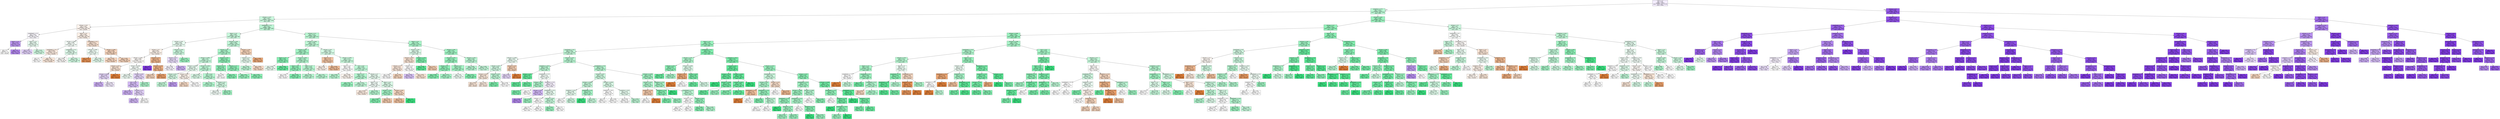 digraph Tree {
node [shape=box, style="filled", color="black"] ;
0 [label="CCR <= 5.5\ngini = 0.64\nsamples = 25925\nvalue = [5332, 9515, 11078]\nclass = None", fillcolor="#f3ecfd"] ;
1 [label="graphSize <= 22.5\ngini = 0.591\nsamples = 15929\nvalue = [4706, 8655, 2568]\nclass = DCP", fillcolor="#b9f6d3"] ;
0 -> 1 [labeldistance=2.5, labelangle=45, headlabel="True"] ;
2 [label="sdComm <= 0.02\ngini = 0.597\nsamples = 10876\nvalue = [3722, 5608, 1546]\nclass = DCP", fillcolor="#cbf8de"] ;
1 -> 2 ;
3 [label="sdComp <= 0.02\ngini = 0.593\nsamples = 2196\nvalue = [1028, 920, 248]\nclass = DLS/DC", fillcolor="#fdf4ee"] ;
2 -> 3 ;
4 [label="graphDepth <= 3.5\ngini = 0.657\nsamples = 260\nvalue = [66, 94, 100]\nclass = None", fillcolor="#faf8fe"] ;
3 -> 4 ;
5 [label="nbproc <= 4.5\ngini = 0.525\nsamples = 44\nvalue = [10, 6, 28]\nclass = None", fillcolor="#bc96f1"] ;
4 -> 5 ;
6 [label="gini = 0.5\nsamples = 8\nvalue = [4, 0, 4]\nclass = DLS/DC", fillcolor="#ffffff"] ;
5 -> 6 ;
7 [label="gini = 0.5\nsamples = 36\nvalue = [6, 6, 24]\nclass = None", fillcolor="#b388ef"] ;
5 -> 7 ;
8 [label="nbproc <= 4.5\ngini = 0.656\nsamples = 216\nvalue = [56, 88, 72]\nclass = DCP", fillcolor="#e9fcf1"] ;
4 -> 8 ;
9 [label="gini = 0.627\nsamples = 100\nvalue = [20, 32, 48]\nclass = None", fillcolor="#e1d0f9"] ;
8 -> 9 ;
10 [label="gini = 0.628\nsamples = 116\nvalue = [36, 56, 24]\nclass = DCP", fillcolor="#cef8e0"] ;
8 -> 10 ;
11 [label="nbproc <= 4.5\ngini = 0.565\nsamples = 1936\nvalue = [962, 826, 148]\nclass = DLS/DC", fillcolor="#fcf0e7"] ;
3 -> 11 ;
12 [label="sdComp <= 0.065\ngini = 0.596\nsamples = 774\nvalue = [332, 352, 90]\nclass = DCP", fillcolor="#f6fef9"] ;
11 -> 12 ;
13 [label="graphDepth <= 3.5\ngini = 0.608\nsamples = 276\nvalue = [132, 104, 40]\nclass = DLS/DC", fillcolor="#fbeadf"] ;
12 -> 13 ;
14 [label="gini = 0.5\nsamples = 8\nvalue = [0, 4, 4]\nclass = DCP", fillcolor="#ffffff"] ;
13 -> 14 ;
15 [label="gini = 0.6\nsamples = 268\nvalue = [132, 100, 36]\nclass = DLS/DC", fillcolor="#fae7d9"] ;
13 -> 15 ;
16 [label="graphDepth <= 3.5\ngini = 0.581\nsamples = 498\nvalue = [200, 248, 50]\nclass = DCP", fillcolor="#dffbeb"] ;
12 -> 16 ;
17 [label="gini = 0.629\nsamples = 148\nvalue = [62, 60, 26]\nclass = DLS/DC", fillcolor="#fefcfa"] ;
16 -> 17 ;
18 [label="gini = 0.551\nsamples = 350\nvalue = [138, 188, 24]\nclass = DCP", fillcolor="#d0f9e1"] ;
16 -> 18 ;
19 [label="graphDepth <= 3.5\ngini = 0.537\nsamples = 1162\nvalue = [630, 474, 58]\nclass = DLS/DC", fillcolor="#f9e2d2"] ;
11 -> 19 ;
20 [label="sdComp <= 0.065\ngini = 0.51\nsamples = 376\nvalue = [178, 194, 4]\nclass = DCP", fillcolor="#effdf5"] ;
19 -> 20 ;
21 [label="gini = 0.219\nsamples = 16\nvalue = [14, 2, 0]\nclass = DLS/DC", fillcolor="#e99355"] ;
20 -> 21 ;
22 [label="gini = 0.508\nsamples = 360\nvalue = [164, 192, 4]\nclass = DCP", fillcolor="#e3fbed"] ;
20 -> 22 ;
23 [label="sdComp <= 0.065\ngini = 0.538\nsamples = 786\nvalue = [452, 280, 54]\nclass = DLS/DC", fillcolor="#f6d4bc"] ;
19 -> 23 ;
24 [label="gini = 0.535\nsamples = 322\nvalue = [184, 118, 20]\nclass = DLS/DC", fillcolor="#f7d6bf"] ;
23 -> 24 ;
25 [label="gini = 0.539\nsamples = 464\nvalue = [268, 162, 34]\nclass = DLS/DC", fillcolor="#f6d3ba"] ;
23 -> 25 ;
26 [label="graphDepth <= 3.5\ngini = 0.59\nsamples = 8680\nvalue = [2694, 4688, 1298]\nclass = DCP", fillcolor="#bdf6d5"] ;
2 -> 26 ;
27 [label="nbproc <= 4.5\ngini = 0.626\nsamples = 2222\nvalue = [668, 1088, 466]\nclass = DCP", fillcolor="#c9f8dd"] ;
26 -> 27 ;
28 [label="sdComp <= 0.65\ngini = 0.658\nsamples = 654\nvalue = [178, 262, 214]\nclass = DCP", fillcolor="#e9fcf1"] ;
27 -> 28 ;
29 [label="sdComp <= 0.2\ngini = 0.661\nsamples = 418\nvalue = [164, 132, 122]\nclass = DLS/DC", fillcolor="#fcf1e9"] ;
28 -> 29 ;
30 [label="sdComp <= 0.065\ngini = 0.666\nsamples = 370\nvalue = [132, 122, 116]\nclass = DLS/DC", fillcolor="#fefaf7"] ;
29 -> 30 ;
31 [label="sdComp <= 0.02\ngini = 0.602\nsamples = 56\nvalue = [28, 8, 20]\nclass = DLS/DC", fillcolor="#f9e3d3"] ;
30 -> 31 ;
32 [label="sdComm <= 0.065\ngini = 0.626\nsamples = 42\nvalue = [14, 8, 20]\nclass = None", fillcolor="#e4d5f9"] ;
31 -> 32 ;
33 [label="gini = 0.469\nsamples = 16\nvalue = [6, 0, 10]\nclass = None", fillcolor="#cdb0f5"] ;
32 -> 33 ;
34 [label="gini = 0.663\nsamples = 26\nvalue = [8, 8, 10]\nclass = None", fillcolor="#f1e9fc"] ;
32 -> 34 ;
35 [label="gini = 0.0\nsamples = 14\nvalue = [14, 0, 0]\nclass = DLS/DC", fillcolor="#e58139"] ;
31 -> 35 ;
36 [label="sdComm <= 0.065\ngini = 0.665\nsamples = 314\nvalue = [104, 114, 96]\nclass = DCP", fillcolor="#f6fef9"] ;
30 -> 36 ;
37 [label="gini = 0.649\nsamples = 200\nvalue = [72, 82, 46]\nclass = DCP", fillcolor="#f0fdf5"] ;
36 -> 37 ;
38 [label="sdComm <= 0.65\ngini = 0.65\nsamples = 114\nvalue = [32, 32, 50]\nclass = None", fillcolor="#e3d4f9"] ;
36 -> 38 ;
39 [label="CCR <= 0.55\ngini = 0.597\nsamples = 82\nvalue = [24, 14, 44]\nclass = None", fillcolor="#d4bbf6"] ;
38 -> 39 ;
40 [label="gini = 0.595\nsamples = 40\nvalue = [8, 10, 22]\nclass = None", fillcolor="#cdb0f5"] ;
39 -> 40 ;
41 [label="sdComm <= 0.2\ngini = 0.571\nsamples = 42\nvalue = [16, 4, 22]\nclass = None", fillcolor="#e2d1f9"] ;
39 -> 41 ;
42 [label="gini = 0.542\nsamples = 24\nvalue = [8, 2, 14]\nclass = None", fillcolor="#d0b5f5"] ;
41 -> 42 ;
43 [label="gini = 0.593\nsamples = 18\nvalue = [8, 2, 8]\nclass = DLS/DC", fillcolor="#ffffff"] ;
41 -> 43 ;
44 [label="gini = 0.586\nsamples = 32\nvalue = [8, 18, 6]\nclass = DCP", fillcolor="#acf4ca"] ;
38 -> 44 ;
45 [label="sdComm <= 0.2\ngini = 0.497\nsamples = 48\nvalue = [32, 10, 6]\nclass = DLS/DC", fillcolor="#f0b68c"] ;
29 -> 45 ;
46 [label="gini = 0.0\nsamples = 2\nvalue = [0, 0, 2]\nclass = None", fillcolor="#8139e5"] ;
45 -> 46 ;
47 [label="sdComm <= 0.65\ngini = 0.461\nsamples = 46\nvalue = [32, 10, 4]\nclass = DLS/DC", fillcolor="#efb286"] ;
45 -> 47 ;
48 [label="gini = 0.568\nsamples = 18\nvalue = [10, 6, 2]\nclass = DLS/DC", fillcolor="#f6d5bd"] ;
47 -> 48 ;
49 [label="gini = 0.357\nsamples = 28\nvalue = [22, 4, 2]\nclass = DLS/DC", fillcolor="#eca06b"] ;
47 -> 49 ;
50 [label="sdComm <= 0.65\ngini = 0.541\nsamples = 236\nvalue = [14, 130, 92]\nclass = DCP", fillcolor="#cbf8de"] ;
28 -> 50 ;
51 [label="sdComm <= 0.2\ngini = 0.598\nsamples = 94\nvalue = [12, 36, 46]\nclass = None", fillcolor="#e9ddfb"] ;
50 -> 51 ;
52 [label="gini = 0.599\nsamples = 66\nvalue = [8, 28, 30]\nclass = None", fillcolor="#f8f5fe"] ;
51 -> 52 ;
53 [label="gini = 0.571\nsamples = 28\nvalue = [4, 8, 16]\nclass = None", fillcolor="#cdb0f5"] ;
51 -> 53 ;
54 [label="gini = 0.457\nsamples = 142\nvalue = [2, 94, 46]\nclass = DCP", fillcolor="#9cf2c0"] ;
50 -> 54 ;
55 [label="sdComm <= 0.65\ngini = 0.599\nsamples = 1568\nvalue = [490, 826, 252]\nclass = DCP", fillcolor="#c1f7d8"] ;
27 -> 55 ;
56 [label="sdComp <= 0.2\ngini = 0.565\nsamples = 1294\nvalue = [348, 756, 190]\nclass = DCP", fillcolor="#aaf4c9"] ;
55 -> 56 ;
57 [label="sdComp <= 0.065\ngini = 0.59\nsamples = 725\nvalue = [240, 384, 101]\nclass = DCP", fillcolor="#c4f7da"] ;
56 -> 57 ;
58 [label="sdComm <= 0.065\ngini = 0.662\nsamples = 98\nvalue = [30, 38, 30]\nclass = DCP", fillcolor="#e8fcf0"] ;
57 -> 58 ;
59 [label="sdComp <= 0.02\ngini = 0.626\nsamples = 42\nvalue = [8, 20, 14]\nclass = DCP", fillcolor="#d5f9e4"] ;
58 -> 59 ;
60 [label="gini = 0.623\nsamples = 36\nvalue = [8, 18, 10]\nclass = DCP", fillcolor="#c2f7d8"] ;
59 -> 60 ;
61 [label="gini = 0.444\nsamples = 6\nvalue = [0, 2, 4]\nclass = None", fillcolor="#c09cf2"] ;
59 -> 61 ;
62 [label="sdComp <= 0.02\ngini = 0.661\nsamples = 56\nvalue = [22, 18, 16]\nclass = DLS/DC", fillcolor="#fcf2ea"] ;
58 -> 62 ;
63 [label="gini = 0.62\nsamples = 20\nvalue = [10, 6, 4]\nclass = DLS/DC", fillcolor="#f8dbc6"] ;
62 -> 63 ;
64 [label="gini = 0.667\nsamples = 36\nvalue = [12, 12, 12]\nclass = DLS/DC", fillcolor="#ffffff"] ;
62 -> 64 ;
65 [label="sdComm <= 0.065\ngini = 0.57\nsamples = 627\nvalue = [210, 346, 71]\nclass = DCP", fillcolor="#bef7d6"] ;
57 -> 65 ;
66 [label="gini = 0.555\nsamples = 176\nvalue = [72, 92, 12]\nclass = DCP", fillcolor="#d9fae7"] ;
65 -> 66 ;
67 [label="CCR <= 0.55\ngini = 0.572\nsamples = 451\nvalue = [138, 254, 59]\nclass = DCP", fillcolor="#b6f5d0"] ;
65 -> 67 ;
68 [label="gini = 0.555\nsamples = 378\nvalue = [116, 220, 42]\nclass = DCP", fillcolor="#b0f5cd"] ;
67 -> 68 ;
69 [label="sdComm <= 0.2\ngini = 0.638\nsamples = 73\nvalue = [22, 34, 17]\nclass = DCP", fillcolor="#d0f9e1"] ;
67 -> 69 ;
70 [label="gini = 0.665\nsamples = 44\nvalue = [14, 16, 14]\nclass = DCP", fillcolor="#f2fdf7"] ;
69 -> 70 ;
71 [label="gini = 0.528\nsamples = 29\nvalue = [8, 18, 3]\nclass = DCP", fillcolor="#a1f3c3"] ;
69 -> 71 ;
72 [label="sdComp <= 0.65\ngini = 0.512\nsamples = 569\nvalue = [108, 372, 89]\nclass = DCP", fillcolor="#8ef0b7"] ;
56 -> 72 ;
73 [label="sdComm <= 0.2\ngini = 0.491\nsamples = 60\nvalue = [6, 40, 14]\nclass = DCP", fillcolor="#8ff0b8"] ;
72 -> 73 ;
74 [label="gini = 0.667\nsamples = 6\nvalue = [2, 2, 2]\nclass = DLS/DC", fillcolor="#ffffff"] ;
73 -> 74 ;
75 [label="gini = 0.45\nsamples = 54\nvalue = [4, 38, 12]\nclass = DCP", fillcolor="#84efb1"] ;
73 -> 75 ;
76 [label="sdComm <= 0.2\ngini = 0.513\nsamples = 509\nvalue = [102, 332, 75]\nclass = DCP", fillcolor="#8ff0b8"] ;
72 -> 76 ;
77 [label="gini = 0.53\nsamples = 193\nvalue = [42, 122, 29]\nclass = DCP", fillcolor="#96f1bc"] ;
76 -> 77 ;
78 [label="gini = 0.501\nsamples = 316\nvalue = [60, 210, 46]\nclass = DCP", fillcolor="#8bf0b5"] ;
76 -> 78 ;
79 [label="sdComp <= 0.65\ngini = 0.615\nsamples = 274\nvalue = [142, 70, 62]\nclass = DLS/DC", fillcolor="#f6d3b9"] ;
55 -> 79 ;
80 [label="sdComp <= 0.2\ngini = 0.654\nsamples = 150\nvalue = [50, 62, 38]\nclass = DCP", fillcolor="#e7fcf0"] ;
79 -> 80 ;
81 [label="gini = 0.625\nsamples = 96\nvalue = [24, 48, 24]\nclass = DCP", fillcolor="#bdf6d5"] ;
80 -> 81 ;
82 [label="gini = 0.634\nsamples = 54\nvalue = [26, 14, 14]\nclass = DLS/DC", fillcolor="#f7d9c4"] ;
80 -> 82 ;
83 [label="gini = 0.408\nsamples = 124\nvalue = [92, 8, 24]\nclass = DLS/DC", fillcolor="#eda978"] ;
79 -> 83 ;
84 [label="sdComm <= 0.2\ngini = 0.574\nsamples = 6458\nvalue = [2026, 3600, 832]\nclass = DCP", fillcolor="#b9f6d2"] ;
26 -> 84 ;
85 [label="sdComm <= 0.065\ngini = 0.568\nsamples = 4752\nvalue = [1606, 2626, 520]\nclass = DCP", fillcolor="#bff7d6"] ;
84 -> 85 ;
86 [label="sdComp <= 0.02\ngini = 0.536\nsamples = 1936\nvalue = [542, 1184, 210]\nclass = DCP", fillcolor="#a4f3c5"] ;
85 -> 86 ;
87 [label="nbproc <= 4.5\ngini = 0.481\nsamples = 428\nvalue = [52, 292, 84]\nclass = DCP", fillcolor="#87efb3"] ;
86 -> 87 ;
88 [label="gini = 0.658\nsamples = 120\nvalue = [32, 48, 40]\nclass = DCP", fillcolor="#ebfcf2"] ;
87 -> 88 ;
89 [label="gini = 0.348\nsamples = 308\nvalue = [20, 244, 44]\nclass = DCP", fillcolor="#69eba0"] ;
87 -> 89 ;
90 [label="sdComp <= 0.065\ngini = 0.538\nsamples = 1508\nvalue = [490, 892, 126]\nclass = DCP", fillcolor="#b1f5cd"] ;
86 -> 90 ;
91 [label="nbproc <= 4.5\ngini = 0.481\nsamples = 228\nvalue = [60, 152, 16]\nclass = DCP", fillcolor="#93f1ba"] ;
90 -> 91 ;
92 [label="gini = 0.593\nsamples = 36\nvalue = [16, 16, 4]\nclass = DLS/DC", fillcolor="#ffffff"] ;
91 -> 92 ;
93 [label="gini = 0.442\nsamples = 192\nvalue = [44, 136, 12]\nclass = DCP", fillcolor="#84efb1"] ;
91 -> 93 ;
94 [label="nbproc <= 4.5\ngini = 0.546\nsamples = 1280\nvalue = [430, 740, 110]\nclass = DCP", fillcolor="#b7f6d1"] ;
90 -> 94 ;
95 [label="gini = 0.553\nsamples = 528\nvalue = [172, 304, 52]\nclass = DCP", fillcolor="#b6f5d0"] ;
94 -> 95 ;
96 [label="gini = 0.54\nsamples = 752\nvalue = [258, 436, 58]\nclass = DCP", fillcolor="#b8f6d2"] ;
94 -> 96 ;
97 [label="sdComp <= 0.02\ngini = 0.583\nsamples = 2816\nvalue = [1064, 1442, 310]\nclass = DCP", fillcolor="#d4f9e4"] ;
85 -> 97 ;
98 [label="nbproc <= 4.5\ngini = 0.575\nsamples = 224\nvalue = [130, 48, 46]\nclass = DLS/DC", fillcolor="#f3c4a3"] ;
97 -> 98 ;
99 [label="gini = 0.638\nsamples = 60\nvalue = [26, 12, 22]\nclass = DLS/DC", fillcolor="#fcf2ea"] ;
98 -> 99 ;
100 [label="gini = 0.528\nsamples = 164\nvalue = [104, 36, 24]\nclass = DLS/DC", fillcolor="#f1bc96"] ;
98 -> 100 ;
101 [label="sdComp <= 0.065\ngini = 0.571\nsamples = 2592\nvalue = [934, 1394, 264]\nclass = DCP", fillcolor="#c8f8dc"] ;
97 -> 101 ;
102 [label="nbproc <= 4.5\ngini = 0.598\nsamples = 400\nvalue = [176, 176, 48]\nclass = DLS/DC", fillcolor="#ffffff"] ;
101 -> 102 ;
103 [label="gini = 0.604\nsamples = 60\nvalue = [16, 32, 12]\nclass = DCP", fillcolor="#b7f6d1"] ;
102 -> 103 ;
104 [label="gini = 0.588\nsamples = 340\nvalue = [160, 144, 36]\nclass = DLS/DC", fillcolor="#fdf5ef"] ;
102 -> 104 ;
105 [label="CCR <= 0.55\ngini = 0.562\nsamples = 2192\nvalue = [758, 1218, 216]\nclass = DCP", fillcolor="#bff7d7"] ;
101 -> 105 ;
106 [label="nbproc <= 4.5\ngini = 0.55\nsamples = 1606\nvalue = [514, 934, 158]\nclass = DCP", fillcolor="#b3f5cf"] ;
105 -> 106 ;
107 [label="gini = 0.52\nsamples = 460\nvalue = [110, 294, 56]\nclass = DCP", fillcolor="#97f1bd"] ;
106 -> 107 ;
108 [label="gini = 0.556\nsamples = 1146\nvalue = [404, 640, 102]\nclass = DCP", fillcolor="#c0f7d7"] ;
106 -> 108 ;
109 [label="sdComp <= 0.2\ngini = 0.582\nsamples = 586\nvalue = [244, 284, 58]\nclass = DCP", fillcolor="#e8fcf0"] ;
105 -> 109 ;
110 [label="nbproc <= 4.5\ngini = 0.558\nsamples = 338\nvalue = [152, 164, 22]\nclass = DCP", fillcolor="#f2fdf7"] ;
109 -> 110 ;
111 [label="gini = 0.539\nsamples = 214\nvalue = [112, 92, 10]\nclass = DLS/DC", fillcolor="#fbeadf"] ;
110 -> 111 ;
112 [label="gini = 0.549\nsamples = 124\nvalue = [40, 72, 12]\nclass = DCP", fillcolor="#b4f5cf"] ;
110 -> 112 ;
113 [label="nbproc <= 4.5\ngini = 0.607\nsamples = 248\nvalue = [92, 120, 36]\nclass = DCP", fillcolor="#dbfae8"] ;
109 -> 113 ;
114 [label="sdComp <= 0.65\ngini = 0.542\nsamples = 148\nvalue = [40, 90, 18]\nclass = DCP", fillcolor="#a3f3c5"] ;
113 -> 114 ;
115 [label="gini = 0.469\nsamples = 112\nvalue = [18, 78, 16]\nclass = DCP", fillcolor="#81eeaf"] ;
114 -> 115 ;
116 [label="gini = 0.512\nsamples = 36\nvalue = [22, 12, 2]\nclass = DLS/DC", fillcolor="#f4caac"] ;
114 -> 116 ;
117 [label="sdComp <= 0.65\ngini = 0.607\nsamples = 100\nvalue = [52, 30, 18]\nclass = DLS/DC", fillcolor="#f7d7c1"] ;
113 -> 117 ;
118 [label="gini = 0.567\nsamples = 88\nvalue = [52, 18, 18]\nclass = DLS/DC", fillcolor="#f2c29f"] ;
117 -> 118 ;
119 [label="gini = 0.0\nsamples = 12\nvalue = [0, 12, 0]\nclass = DCP", fillcolor="#39e581"] ;
117 -> 119 ;
120 [label="nbproc <= 4.5\ngini = 0.58\nsamples = 1706\nvalue = [420, 974, 312]\nclass = DCP", fillcolor="#aaf4c9"] ;
84 -> 120 ;
121 [label="sdComp <= 0.65\ngini = 0.643\nsamples = 306\nvalue = [100, 136, 70]\nclass = DCP", fillcolor="#dcfae9"] ;
120 -> 121 ;
122 [label="sdComm <= 0.65\ngini = 0.649\nsamples = 190\nvalue = [84, 54, 52]\nclass = DLS/DC", fillcolor="#f9e3d3"] ;
121 -> 122 ;
123 [label="sdComp <= 0.2\ngini = 0.614\nsamples = 100\nvalue = [48, 36, 16]\nclass = DLS/DC", fillcolor="#fae7da"] ;
122 -> 123 ;
124 [label="gini = 0.585\nsamples = 80\nvalue = [36, 36, 8]\nclass = DLS/DC", fillcolor="#ffffff"] ;
123 -> 124 ;
125 [label="gini = 0.48\nsamples = 20\nvalue = [12, 0, 8]\nclass = DLS/DC", fillcolor="#f6d5bd"] ;
123 -> 125 ;
126 [label="sdComp <= 0.2\ngini = 0.64\nsamples = 90\nvalue = [36, 18, 36]\nclass = DLS/DC", fillcolor="#ffffff"] ;
122 -> 126 ;
127 [label="gini = 0.623\nsamples = 36\nvalue = [10, 8, 18]\nclass = None", fillcolor="#d8c2f7"] ;
126 -> 127 ;
128 [label="gini = 0.623\nsamples = 54\nvalue = [26, 10, 18]\nclass = DLS/DC", fillcolor="#f9e3d3"] ;
126 -> 128 ;
129 [label="sdComm <= 0.65\ngini = 0.457\nsamples = 116\nvalue = [16, 82, 18]\nclass = DCP", fillcolor="#7eeead"] ;
121 -> 129 ;
130 [label="gini = 0.268\nsamples = 88\nvalue = [0, 74, 14]\nclass = DCP", fillcolor="#5eea99"] ;
129 -> 130 ;
131 [label="gini = 0.571\nsamples = 28\nvalue = [16, 8, 4]\nclass = DLS/DC", fillcolor="#f5cdb0"] ;
129 -> 131 ;
132 [label="sdComp <= 0.65\ngini = 0.56\nsamples = 1400\nvalue = [320, 838, 242]\nclass = DCP", fillcolor="#a0f3c3"] ;
120 -> 132 ;
133 [label="sdComm <= 0.65\ngini = 0.545\nsamples = 1066\nvalue = [220, 658, 188]\nclass = DCP", fillcolor="#98f2be"] ;
132 -> 133 ;
134 [label="sdComp <= 0.2\ngini = 0.51\nsamples = 422\nvalue = [58, 276, 88]\nclass = DCP", fillcolor="#90f0b8"] ;
133 -> 134 ;
135 [label="gini = 0.446\nsamples = 244\nvalue = [16, 172, 56]\nclass = DCP", fillcolor="#85efb1"] ;
134 -> 135 ;
136 [label="gini = 0.571\nsamples = 178\nvalue = [42, 104, 32]\nclass = DCP", fillcolor="#a5f3c6"] ;
134 -> 136 ;
137 [label="sdComp <= 0.2\ngini = 0.561\nsamples = 644\nvalue = [162, 382, 100]\nclass = DCP", fillcolor="#a5f3c5"] ;
133 -> 137 ;
138 [label="gini = 0.65\nsamples = 224\nvalue = [80, 92, 52]\nclass = DCP", fillcolor="#effdf5"] ;
137 -> 138 ;
139 [label="gini = 0.472\nsamples = 420\nvalue = [82, 290, 48]\nclass = DCP", fillcolor="#85efb1"] ;
137 -> 139 ;
140 [label="sdComm <= 0.65\ngini = 0.594\nsamples = 334\nvalue = [100, 180, 54]\nclass = DCP", fillcolor="#bbf6d4"] ;
132 -> 140 ;
141 [label="gini = 0.593\nsamples = 198\nvalue = [56, 108, 34]\nclass = DCP", fillcolor="#b6f5d1"] ;
140 -> 141 ;
142 [label="gini = 0.593\nsamples = 136\nvalue = [44, 72, 20]\nclass = DCP", fillcolor="#c3f7d9"] ;
140 -> 142 ;
143 [label="sdComm <= 0.65\ngini = 0.558\nsamples = 5053\nvalue = [984, 3047, 1022]\nclass = DCP", fillcolor="#9cf2c0"] ;
1 -> 143 ;
144 [label="sdComp <= 0.2\ngini = 0.537\nsamples = 4306\nvalue = [772, 2700, 834]\nclass = DCP", fillcolor="#95f1bb"] ;
143 -> 144 ;
145 [label="sdComp <= 0.065\ngini = 0.552\nsamples = 3280\nvalue = [706, 1996, 578]\nclass = DCP", fillcolor="#9cf2c0"] ;
144 -> 145 ;
146 [label="nbproc <= 4.5\ngini = 0.53\nsamples = 1482\nvalue = [198, 932, 352]\nclass = DCP", fillcolor="#99f2be"] ;
145 -> 146 ;
147 [label="graphDepth <= 6.5\ngini = 0.595\nsamples = 586\nvalue = [88, 310, 188]\nclass = DCP", fillcolor="#c2f7d8"] ;
146 -> 147 ;
148 [label="sdComm <= 0.065\ngini = 0.662\nsamples = 114\nvalue = [34, 44, 36]\nclass = DCP", fillcolor="#ebfcf2"] ;
147 -> 148 ;
149 [label="sdComp <= 0.02\ngini = 0.636\nsamples = 90\nvalue = [20, 42, 28]\nclass = DCP", fillcolor="#d2f9e3"] ;
148 -> 149 ;
150 [label="sdComm <= 0.02\ngini = 0.648\nsamples = 32\nvalue = [14, 10, 8]\nclass = DLS/DC", fillcolor="#fae8db"] ;
149 -> 150 ;
151 [label="gini = 0.653\nsamples = 14\nvalue = [6, 4, 4]\nclass = DLS/DC", fillcolor="#fae6d7"] ;
150 -> 151 ;
152 [label="gini = 0.642\nsamples = 18\nvalue = [8, 6, 4]\nclass = DLS/DC", fillcolor="#fbeade"] ;
150 -> 152 ;
153 [label="sdComm <= 0.02\ngini = 0.566\nsamples = 58\nvalue = [6, 32, 20]\nclass = DCP", fillcolor="#c0f7d7"] ;
149 -> 153 ;
154 [label="gini = 0.43\nsamples = 22\nvalue = [2, 16, 4]\nclass = DCP", fillcolor="#7beeab"] ;
153 -> 154 ;
155 [label="gini = 0.593\nsamples = 36\nvalue = [4, 16, 16]\nclass = DCP", fillcolor="#ffffff"] ;
153 -> 155 ;
156 [label="sdComp <= 0.02\ngini = 0.542\nsamples = 24\nvalue = [14, 2, 8]\nclass = DLS/DC", fillcolor="#f5d0b5"] ;
148 -> 156 ;
157 [label="gini = 0.594\nsamples = 16\nvalue = [6, 2, 8]\nclass = None", fillcolor="#e6d7fa"] ;
156 -> 157 ;
158 [label="gini = 0.0\nsamples = 8\nvalue = [8, 0, 0]\nclass = DLS/DC", fillcolor="#e58139"] ;
156 -> 158 ;
159 [label="sdComm <= 0.02\ngini = 0.566\nsamples = 472\nvalue = [54, 266, 152]\nclass = DCP", fillcolor="#b8f6d2"] ;
147 -> 159 ;
160 [label="graphSize <= 40.0\ngini = 0.508\nsamples = 186\nvalue = [6, 110, 70]\nclass = DCP", fillcolor="#bbf6d4"] ;
159 -> 160 ;
161 [label="sdComp <= 0.02\ngini = 0.328\nsamples = 52\nvalue = [4, 42, 6]\nclass = DCP", fillcolor="#64eb9c"] ;
160 -> 161 ;
162 [label="gini = 0.278\nsamples = 24\nvalue = [0, 20, 4]\nclass = DCP", fillcolor="#61ea9a"] ;
161 -> 162 ;
163 [label="gini = 0.357\nsamples = 28\nvalue = [4, 22, 2]\nclass = DCP", fillcolor="#6beca0"] ;
161 -> 163 ;
164 [label="graphDepth <= 12.5\ngini = 0.514\nsamples = 134\nvalue = [2, 68, 64]\nclass = DCP", fillcolor="#f4fef8"] ;
160 -> 164 ;
165 [label="sdComp <= 0.02\ngini = 0.469\nsamples = 32\nvalue = [0, 20, 12]\nclass = DCP", fillcolor="#b0f5cd"] ;
164 -> 165 ;
166 [label="gini = 0.375\nsamples = 16\nvalue = [0, 12, 4]\nclass = DCP", fillcolor="#7beeab"] ;
165 -> 166 ;
167 [label="gini = 0.5\nsamples = 16\nvalue = [0, 8, 8]\nclass = DCP", fillcolor="#ffffff"] ;
165 -> 167 ;
168 [label="graphSize <= 75.0\ngini = 0.518\nsamples = 102\nvalue = [2, 48, 52]\nclass = None", fillcolor="#f6f0fd"] ;
164 -> 168 ;
169 [label="sdComp <= 0.02\ngini = 0.526\nsamples = 34\nvalue = [2, 12, 20]\nclass = None", fillcolor="#d1b7f6"] ;
168 -> 169 ;
170 [label="gini = 0.408\nsamples = 28\nvalue = [0, 8, 20]\nclass = None", fillcolor="#b388ef"] ;
169 -> 170 ;
171 [label="gini = 0.444\nsamples = 6\nvalue = [2, 4, 0]\nclass = DCP", fillcolor="#9cf2c0"] ;
169 -> 171 ;
172 [label="graphDepth <= 25.5\ngini = 0.498\nsamples = 68\nvalue = [0, 36, 32]\nclass = DCP", fillcolor="#e9fcf1"] ;
168 -> 172 ;
173 [label="sdComp <= 0.02\ngini = 0.5\nsamples = 44\nvalue = [0, 22, 22]\nclass = DCP", fillcolor="#ffffff"] ;
172 -> 173 ;
174 [label="gini = 0.5\nsamples = 24\nvalue = [0, 12, 12]\nclass = DCP", fillcolor="#ffffff"] ;
173 -> 174 ;
175 [label="gini = 0.5\nsamples = 20\nvalue = [0, 10, 10]\nclass = DCP", fillcolor="#ffffff"] ;
173 -> 175 ;
176 [label="sdComp <= 0.02\ngini = 0.486\nsamples = 24\nvalue = [0, 14, 10]\nclass = DCP", fillcolor="#c6f8db"] ;
172 -> 176 ;
177 [label="gini = 0.444\nsamples = 12\nvalue = [0, 8, 4]\nclass = DCP", fillcolor="#9cf2c0"] ;
176 -> 177 ;
178 [label="gini = 0.5\nsamples = 12\nvalue = [0, 6, 6]\nclass = DCP", fillcolor="#ffffff"] ;
176 -> 178 ;
179 [label="graphDepth <= 13.5\ngini = 0.592\nsamples = 286\nvalue = [48, 156, 82]\nclass = DCP", fillcolor="#b7f6d1"] ;
159 -> 179 ;
180 [label="sdComp <= 0.02\ngini = 0.626\nsamples = 148\nvalue = [30, 72, 46]\nclass = DCP", fillcolor="#cdf8df"] ;
179 -> 180 ;
181 [label="sdComm <= 0.065\ngini = 0.518\nsamples = 56\nvalue = [2, 32, 22]\nclass = DCP", fillcolor="#c5f7da"] ;
180 -> 181 ;
182 [label="graphSize <= 40.0\ngini = 0.498\nsamples = 30\nvalue = [0, 16, 14]\nclass = DCP", fillcolor="#e6fcef"] ;
181 -> 182 ;
183 [label="gini = 0.5\nsamples = 16\nvalue = [0, 8, 8]\nclass = DCP", fillcolor="#ffffff"] ;
182 -> 183 ;
184 [label="gini = 0.49\nsamples = 14\nvalue = [0, 8, 6]\nclass = DCP", fillcolor="#cef8e0"] ;
182 -> 184 ;
185 [label="graphDepth <= 9.0\ngini = 0.521\nsamples = 26\nvalue = [2, 16, 8]\nclass = DCP", fillcolor="#a7f3c7"] ;
181 -> 185 ;
186 [label="gini = 0.0\nsamples = 4\nvalue = [0, 4, 0]\nclass = DCP", fillcolor="#39e581"] ;
185 -> 186 ;
187 [label="gini = 0.562\nsamples = 22\nvalue = [2, 12, 8]\nclass = DCP", fillcolor="#c6f8db"] ;
185 -> 187 ;
188 [label="sdComm <= 0.065\ngini = 0.65\nsamples = 92\nvalue = [28, 40, 24]\nclass = DCP", fillcolor="#dafae7"] ;
180 -> 188 ;
189 [label="graphSize <= 40.0\ngini = 0.64\nsamples = 40\nvalue = [8, 16, 16]\nclass = DCP", fillcolor="#ffffff"] ;
188 -> 189 ;
190 [label="gini = 0.5\nsamples = 8\nvalue = [0, 4, 4]\nclass = DCP", fillcolor="#ffffff"] ;
189 -> 190 ;
191 [label="gini = 0.656\nsamples = 32\nvalue = [8, 12, 12]\nclass = DCP", fillcolor="#ffffff"] ;
189 -> 191 ;
192 [label="graphSize <= 40.0\ngini = 0.615\nsamples = 52\nvalue = [20, 24, 8]\nclass = DCP", fillcolor="#e6fcef"] ;
188 -> 192 ;
193 [label="gini = 0.593\nsamples = 36\nvalue = [16, 16, 4]\nclass = DLS/DC", fillcolor="#ffffff"] ;
192 -> 193 ;
194 [label="gini = 0.625\nsamples = 16\nvalue = [4, 8, 4]\nclass = DCP", fillcolor="#bdf6d5"] ;
192 -> 194 ;
195 [label="sdComm <= 0.065\ngini = 0.544\nsamples = 138\nvalue = [18, 84, 36]\nclass = DCP", fillcolor="#a2f3c4"] ;
179 -> 195 ;
196 [label="sdComp <= 0.02\ngini = 0.571\nsamples = 56\nvalue = [16, 32, 8]\nclass = DCP", fillcolor="#b0f5cd"] ;
195 -> 196 ;
197 [label="graphSize <= 75.0\ngini = 0.463\nsamples = 22\nvalue = [14, 8, 0]\nclass = DLS/DC", fillcolor="#f4c9aa"] ;
196 -> 197 ;
198 [label="gini = 0.5\nsamples = 16\nvalue = [8, 8, 0]\nclass = DLS/DC", fillcolor="#ffffff"] ;
197 -> 198 ;
199 [label="gini = 0.0\nsamples = 6\nvalue = [6, 0, 0]\nclass = DLS/DC", fillcolor="#e58139"] ;
197 -> 199 ;
200 [label="graphSize <= 75.0\ngini = 0.443\nsamples = 34\nvalue = [2, 24, 8]\nclass = DCP", fillcolor="#85efb1"] ;
196 -> 200 ;
201 [label="gini = 0.43\nsamples = 22\nvalue = [2, 16, 4]\nclass = DCP", fillcolor="#7beeab"] ;
200 -> 201 ;
202 [label="gini = 0.444\nsamples = 12\nvalue = [0, 8, 4]\nclass = DCP", fillcolor="#9cf2c0"] ;
200 -> 202 ;
203 [label="graphSize <= 75.0\ngini = 0.481\nsamples = 82\nvalue = [2, 52, 28]\nclass = DCP", fillcolor="#a7f3c7"] ;
195 -> 203 ;
204 [label="gini = 0.0\nsamples = 8\nvalue = [0, 8, 0]\nclass = DCP", fillcolor="#39e581"] ;
203 -> 204 ;
205 [label="graphDepth <= 25.5\ngini = 0.503\nsamples = 74\nvalue = [2, 44, 28]\nclass = DCP", fillcolor="#baf6d3"] ;
203 -> 205 ;
206 [label="sdComp <= 0.02\ngini = 0.56\nsamples = 30\nvalue = [2, 14, 14]\nclass = DCP", fillcolor="#ffffff"] ;
205 -> 206 ;
207 [label="gini = 0.5\nsamples = 20\nvalue = [0, 10, 10]\nclass = DCP", fillcolor="#ffffff"] ;
206 -> 207 ;
208 [label="gini = 0.64\nsamples = 10\nvalue = [2, 4, 4]\nclass = DCP", fillcolor="#ffffff"] ;
206 -> 208 ;
209 [label="sdComp <= 0.02\ngini = 0.434\nsamples = 44\nvalue = [0, 30, 14]\nclass = DCP", fillcolor="#95f1bc"] ;
205 -> 209 ;
210 [label="gini = 0.408\nsamples = 28\nvalue = [0, 20, 8]\nclass = DCP", fillcolor="#88efb3"] ;
209 -> 210 ;
211 [label="gini = 0.469\nsamples = 16\nvalue = [0, 10, 6]\nclass = DCP", fillcolor="#b0f5cd"] ;
209 -> 211 ;
212 [label="graphDepth <= 6.5\ngini = 0.47\nsamples = 896\nvalue = [110, 622, 164]\nclass = DCP", fillcolor="#83efb0"] ;
146 -> 212 ;
213 [label="sdComm <= 0.02\ngini = 0.565\nsamples = 184\nvalue = [54, 106, 24]\nclass = DCP", fillcolor="#b0f5cd"] ;
212 -> 213 ;
214 [label="sdComp <= 0.02\ngini = 0.497\nsamples = 78\nvalue = [10, 52, 16]\nclass = DCP", fillcolor="#8cf0b6"] ;
213 -> 214 ;
215 [label="gini = 0.338\nsamples = 30\nvalue = [2, 24, 4]\nclass = DCP", fillcolor="#67eb9e"] ;
214 -> 215 ;
216 [label="gini = 0.569\nsamples = 48\nvalue = [8, 28, 12]\nclass = DCP", fillcolor="#a7f3c7"] ;
214 -> 216 ;
217 [label="sdComm <= 0.065\ngini = 0.562\nsamples = 106\nvalue = [44, 54, 8]\nclass = DCP", fillcolor="#dffbeb"] ;
213 -> 217 ;
218 [label="sdComp <= 0.02\ngini = 0.375\nsamples = 48\nvalue = [36, 12, 0]\nclass = DLS/DC", fillcolor="#eeab7b"] ;
217 -> 218 ;
219 [label="gini = 0.0\nsamples = 24\nvalue = [24, 0, 0]\nclass = DLS/DC", fillcolor="#e58139"] ;
218 -> 219 ;
220 [label="gini = 0.5\nsamples = 24\nvalue = [12, 12, 0]\nclass = DLS/DC", fillcolor="#ffffff"] ;
218 -> 220 ;
221 [label="sdComp <= 0.02\ngini = 0.438\nsamples = 58\nvalue = [8, 42, 8]\nclass = DCP", fillcolor="#78eda9"] ;
217 -> 221 ;
222 [label="gini = 0.32\nsamples = 40\nvalue = [0, 32, 8]\nclass = DCP", fillcolor="#6aeca0"] ;
221 -> 222 ;
223 [label="gini = 0.494\nsamples = 18\nvalue = [8, 10, 0]\nclass = DCP", fillcolor="#d7fae6"] ;
221 -> 223 ;
224 [label="graphSize <= 40.0\ngini = 0.43\nsamples = 712\nvalue = [56, 516, 140]\nclass = DCP", fillcolor="#7deeac"] ;
212 -> 224 ;
225 [label="sdComp <= 0.02\ngini = 0.327\nsamples = 364\nvalue = [24, 294, 46]\nclass = DCP", fillcolor="#65eb9d"] ;
224 -> 225 ;
226 [label="sdComm <= 0.02\ngini = 0.302\nsamples = 108\nvalue = [0, 88, 20]\nclass = DCP", fillcolor="#66eb9e"] ;
225 -> 226 ;
227 [label="gini = 0.0\nsamples = 20\nvalue = [0, 20, 0]\nclass = DCP", fillcolor="#39e581"] ;
226 -> 227 ;
228 [label="sdComm <= 0.065\ngini = 0.351\nsamples = 88\nvalue = [0, 68, 20]\nclass = DCP", fillcolor="#73eda6"] ;
226 -> 228 ;
229 [label="gini = 0.305\nsamples = 64\nvalue = [0, 52, 12]\nclass = DCP", fillcolor="#67eb9e"] ;
228 -> 229 ;
230 [label="gini = 0.444\nsamples = 24\nvalue = [0, 16, 8]\nclass = DCP", fillcolor="#9cf2c0"] ;
228 -> 230 ;
231 [label="sdComm <= 0.065\ngini = 0.333\nsamples = 256\nvalue = [24, 206, 26]\nclass = DCP", fillcolor="#64eb9c"] ;
225 -> 231 ;
232 [label="sdComm <= 0.02\ngini = 0.388\nsamples = 212\nvalue = [24, 162, 26]\nclass = DCP", fillcolor="#6eeca3"] ;
231 -> 232 ;
233 [label="gini = 0.482\nsamples = 76\nvalue = [12, 52, 12]\nclass = DCP", fillcolor="#83efb0"] ;
232 -> 233 ;
234 [label="gini = 0.327\nsamples = 136\nvalue = [12, 110, 14]\nclass = DCP", fillcolor="#63eb9c"] ;
232 -> 234 ;
235 [label="gini = 0.0\nsamples = 44\nvalue = [0, 44, 0]\nclass = DCP", fillcolor="#39e581"] ;
231 -> 235 ;
236 [label="sdComm <= 0.02\ngini = 0.512\nsamples = 348\nvalue = [32, 222, 94]\nclass = DCP", fillcolor="#9bf2c0"] ;
224 -> 236 ;
237 [label="graphDepth <= 25.5\ngini = 0.64\nsamples = 86\nvalue = [24, 40, 22]\nclass = DCP", fillcolor="#ccf8de"] ;
236 -> 237 ;
238 [label="sdComp <= 0.02\ngini = 0.579\nsamples = 56\nvalue = [10, 32, 14]\nclass = DCP", fillcolor="#aaf4c9"] ;
237 -> 238 ;
239 [label="graphDepth <= 12.5\ngini = 0.56\nsamples = 10\nvalue = [6, 2, 2]\nclass = DLS/DC", fillcolor="#f2c09c"] ;
238 -> 239 ;
240 [label="gini = 0.0\nsamples = 6\nvalue = [6, 0, 0]\nclass = DLS/DC", fillcolor="#e58139"] ;
239 -> 240 ;
241 [label="gini = 0.5\nsamples = 4\nvalue = [0, 2, 2]\nclass = DCP", fillcolor="#ffffff"] ;
239 -> 241 ;
242 [label="graphDepth <= 12.5\ngini = 0.499\nsamples = 46\nvalue = [4, 30, 12]\nclass = DCP", fillcolor="#96f1bc"] ;
238 -> 242 ;
243 [label="gini = 0.391\nsamples = 30\nvalue = [0, 22, 8]\nclass = DCP", fillcolor="#81eeaf"] ;
242 -> 243 ;
244 [label="graphSize <= 75.0\ngini = 0.625\nsamples = 16\nvalue = [4, 8, 4]\nclass = DCP", fillcolor="#bdf6d5"] ;
242 -> 244 ;
245 [label="gini = 0.5\nsamples = 8\nvalue = [4, 4, 0]\nclass = DLS/DC", fillcolor="#ffffff"] ;
244 -> 245 ;
246 [label="gini = 0.5\nsamples = 8\nvalue = [0, 4, 4]\nclass = DCP", fillcolor="#ffffff"] ;
244 -> 246 ;
247 [label="sdComp <= 0.02\ngini = 0.64\nsamples = 30\nvalue = [14, 8, 8]\nclass = DLS/DC", fillcolor="#f8ddc9"] ;
237 -> 247 ;
248 [label="gini = 0.5\nsamples = 8\nvalue = [0, 4, 4]\nclass = DCP", fillcolor="#ffffff"] ;
247 -> 248 ;
249 [label="gini = 0.529\nsamples = 22\nvalue = [14, 4, 4]\nclass = DLS/DC", fillcolor="#f1b991"] ;
247 -> 249 ;
250 [label="sdComp <= 0.02\ngini = 0.441\nsamples = 262\nvalue = [8, 182, 72]\nclass = DCP", fillcolor="#8cf0b6"] ;
236 -> 250 ;
251 [label="graphDepth <= 25.5\ngini = 0.474\nsamples = 158\nvalue = [4, 102, 52]\nclass = DCP", fillcolor="#a2f3c4"] ;
250 -> 251 ;
252 [label="sdComm <= 0.065\ngini = 0.444\nsamples = 120\nvalue = [0, 80, 40]\nclass = DCP", fillcolor="#9cf2c0"] ;
251 -> 252 ;
253 [label="graphDepth <= 12.5\ngini = 0.432\nsamples = 76\nvalue = [0, 52, 24]\nclass = DCP", fillcolor="#94f1bb"] ;
252 -> 253 ;
254 [label="gini = 0.0\nsamples = 6\nvalue = [0, 6, 0]\nclass = DCP", fillcolor="#39e581"] ;
253 -> 254 ;
255 [label="graphSize <= 75.0\ngini = 0.451\nsamples = 70\nvalue = [0, 46, 24]\nclass = DCP", fillcolor="#a0f3c3"] ;
253 -> 255 ;
256 [label="gini = 0.454\nsamples = 46\nvalue = [0, 30, 16]\nclass = DCP", fillcolor="#a3f3c4"] ;
255 -> 256 ;
257 [label="gini = 0.444\nsamples = 24\nvalue = [0, 16, 8]\nclass = DCP", fillcolor="#9cf2c0"] ;
255 -> 257 ;
258 [label="graphDepth <= 12.5\ngini = 0.463\nsamples = 44\nvalue = [0, 28, 16]\nclass = DCP", fillcolor="#aaf4c9"] ;
252 -> 258 ;
259 [label="gini = 0.5\nsamples = 16\nvalue = [0, 8, 8]\nclass = DCP", fillcolor="#ffffff"] ;
258 -> 259 ;
260 [label="graphSize <= 75.0\ngini = 0.408\nsamples = 28\nvalue = [0, 20, 8]\nclass = DCP", fillcolor="#88efb3"] ;
258 -> 260 ;
261 [label="gini = 0.0\nsamples = 4\nvalue = [0, 4, 0]\nclass = DCP", fillcolor="#39e581"] ;
260 -> 261 ;
262 [label="gini = 0.444\nsamples = 24\nvalue = [0, 16, 8]\nclass = DCP", fillcolor="#9cf2c0"] ;
260 -> 262 ;
263 [label="sdComm <= 0.065\ngini = 0.554\nsamples = 38\nvalue = [4, 22, 12]\nclass = DCP", fillcolor="#b3f5cf"] ;
251 -> 263 ;
264 [label="gini = 0.5\nsamples = 24\nvalue = [0, 12, 12]\nclass = DCP", fillcolor="#ffffff"] ;
263 -> 264 ;
265 [label="gini = 0.408\nsamples = 14\nvalue = [4, 10, 0]\nclass = DCP", fillcolor="#88efb3"] ;
263 -> 265 ;
266 [label="sdComm <= 0.065\ngini = 0.37\nsamples = 104\nvalue = [4, 80, 20]\nclass = DCP", fillcolor="#72eca5"] ;
250 -> 266 ;
267 [label="graphDepth <= 12.5\ngini = 0.486\nsamples = 48\nvalue = [4, 32, 12]\nclass = DCP", fillcolor="#91f1b9"] ;
266 -> 267 ;
268 [label="gini = 0.5\nsamples = 16\nvalue = [0, 8, 8]\nclass = DCP", fillcolor="#ffffff"] ;
267 -> 268 ;
269 [label="graphSize <= 75.0\ngini = 0.406\nsamples = 32\nvalue = [4, 24, 4]\nclass = DCP", fillcolor="#72eca5"] ;
267 -> 269 ;
270 [label="gini = 0.0\nsamples = 8\nvalue = [0, 8, 0]\nclass = DCP", fillcolor="#39e581"] ;
269 -> 270 ;
271 [label="graphDepth <= 25.5\ngini = 0.5\nsamples = 24\nvalue = [4, 16, 4]\nclass = DCP", fillcolor="#88efb3"] ;
269 -> 271 ;
272 [label="gini = 0.56\nsamples = 20\nvalue = [4, 12, 4]\nclass = DCP", fillcolor="#9cf2c0"] ;
271 -> 272 ;
273 [label="gini = 0.0\nsamples = 4\nvalue = [0, 4, 0]\nclass = DCP", fillcolor="#39e581"] ;
271 -> 273 ;
274 [label="graphDepth <= 12.5\ngini = 0.245\nsamples = 56\nvalue = [0, 48, 8]\nclass = DCP", fillcolor="#5ae996"] ;
266 -> 274 ;
275 [label="gini = 0.0\nsamples = 20\nvalue = [0, 20, 0]\nclass = DCP", fillcolor="#39e581"] ;
274 -> 275 ;
276 [label="graphSize <= 75.0\ngini = 0.346\nsamples = 36\nvalue = [0, 28, 8]\nclass = DCP", fillcolor="#72eca5"] ;
274 -> 276 ;
277 [label="gini = 0.375\nsamples = 16\nvalue = [0, 12, 4]\nclass = DCP", fillcolor="#7beeab"] ;
276 -> 277 ;
278 [label="gini = 0.32\nsamples = 20\nvalue = [0, 16, 4]\nclass = DCP", fillcolor="#6aeca0"] ;
276 -> 278 ;
279 [label="sdComm <= 0.065\ngini = 0.554\nsamples = 1798\nvalue = [508, 1064, 226]\nclass = DCP", fillcolor="#aaf4c9"] ;
145 -> 279 ;
280 [label="graphDepth <= 13.5\ngini = 0.514\nsamples = 982\nvalue = [336, 594, 52]\nclass = DCP", fillcolor="#b0f5cd"] ;
279 -> 280 ;
281 [label="sdComm <= 0.02\ngini = 0.515\nsamples = 762\nvalue = [276, 452, 34]\nclass = DCP", fillcolor="#b7f6d1"] ;
280 -> 281 ;
282 [label="nbproc <= 4.5\ngini = 0.505\nsamples = 552\nvalue = [178, 344, 30]\nclass = DCP", fillcolor="#a7f3c7"] ;
281 -> 282 ;
283 [label="graphDepth <= 7.5\ngini = 0.548\nsamples = 76\nvalue = [36, 36, 4]\nclass = DLS/DC", fillcolor="#ffffff"] ;
282 -> 283 ;
284 [label="gini = 0.0\nsamples = 12\nvalue = [12, 0, 0]\nclass = DLS/DC", fillcolor="#e58139"] ;
283 -> 284 ;
285 [label="gini = 0.539\nsamples = 64\nvalue = [24, 36, 4]\nclass = DCP", fillcolor="#c4f7d9"] ;
283 -> 285 ;
286 [label="graphDepth <= 6.5\ngini = 0.489\nsamples = 476\nvalue = [142, 308, 26]\nclass = DCP", fillcolor="#9df2c0"] ;
282 -> 286 ;
287 [label="gini = 0.367\nsamples = 122\nvalue = [24, 94, 4]\nclass = DCP", fillcolor="#72eca5"] ;
286 -> 287 ;
288 [label="graphDepth <= 9.0\ngini = 0.52\nsamples = 354\nvalue = [118, 214, 22]\nclass = DCP", fillcolor="#aef4cc"] ;
286 -> 288 ;
289 [label="gini = 0.625\nsamples = 8\nvalue = [4, 2, 2]\nclass = DLS/DC", fillcolor="#f6d5bd"] ;
288 -> 289 ;
290 [label="gini = 0.513\nsamples = 346\nvalue = [114, 212, 20]\nclass = DCP", fillcolor="#abf4ca"] ;
288 -> 290 ;
291 [label="nbproc <= 4.5\ngini = 0.517\nsamples = 210\nvalue = [98, 108, 4]\nclass = DCP", fillcolor="#edfdf4"] ;
281 -> 291 ;
292 [label="graphDepth <= 9.0\ngini = 0.425\nsamples = 76\nvalue = [20, 54, 2]\nclass = DCP", fillcolor="#87efb2"] ;
291 -> 292 ;
293 [label="graphDepth <= 6.5\ngini = 0.304\nsamples = 34\nvalue = [4, 28, 2]\nclass = DCP", fillcolor="#61ea9a"] ;
292 -> 293 ;
294 [label="gini = 0.219\nsamples = 16\nvalue = [0, 14, 2]\nclass = DCP", fillcolor="#55e993"] ;
293 -> 294 ;
295 [label="gini = 0.346\nsamples = 18\nvalue = [4, 14, 0]\nclass = DCP", fillcolor="#72eca5"] ;
293 -> 295 ;
296 [label="gini = 0.472\nsamples = 42\nvalue = [16, 26, 0]\nclass = DCP", fillcolor="#b3f5cf"] ;
292 -> 296 ;
297 [label="graphDepth <= 9.0\ngini = 0.499\nsamples = 134\nvalue = [78, 54, 2]\nclass = DLS/DC", fillcolor="#f7d9c4"] ;
291 -> 297 ;
298 [label="graphSize <= 40.0\ngini = 0.231\nsamples = 60\nvalue = [52, 8, 0]\nclass = DLS/DC", fillcolor="#e99457"] ;
297 -> 298 ;
299 [label="gini = 0.252\nsamples = 54\nvalue = [46, 8, 0]\nclass = DLS/DC", fillcolor="#ea975b"] ;
298 -> 299 ;
300 [label="gini = 0.0\nsamples = 6\nvalue = [6, 0, 0]\nclass = DLS/DC", fillcolor="#e58139"] ;
298 -> 300 ;
301 [label="gini = 0.489\nsamples = 74\nvalue = [26, 46, 2]\nclass = DCP", fillcolor="#adf4ca"] ;
297 -> 301 ;
302 [label="nbproc <= 4.5\ngini = 0.502\nsamples = 220\nvalue = [60, 142, 18]\nclass = DCP", fillcolor="#9af2be"] ;
280 -> 302 ;
303 [label="sdComm <= 0.02\ngini = 0.543\nsamples = 84\nvalue = [38, 42, 4]\nclass = DCP", fillcolor="#eefdf4"] ;
302 -> 303 ;
304 [label="graphDepth <= 25.5\ngini = 0.355\nsamples = 26\nvalue = [20, 6, 0]\nclass = DLS/DC", fillcolor="#eda774"] ;
303 -> 304 ;
305 [label="graphSize <= 75.0\ngini = 0.5\nsamples = 12\nvalue = [6, 6, 0]\nclass = DLS/DC", fillcolor="#ffffff"] ;
304 -> 305 ;
306 [label="gini = 0.0\nsamples = 2\nvalue = [2, 0, 0]\nclass = DLS/DC", fillcolor="#e58139"] ;
305 -> 306 ;
307 [label="gini = 0.48\nsamples = 10\nvalue = [4, 6, 0]\nclass = DCP", fillcolor="#bdf6d5"] ;
305 -> 307 ;
308 [label="gini = 0.0\nsamples = 14\nvalue = [14, 0, 0]\nclass = DLS/DC", fillcolor="#e58139"] ;
304 -> 308 ;
309 [label="graphSize <= 75.0\ngini = 0.514\nsamples = 58\nvalue = [18, 36, 4]\nclass = DCP", fillcolor="#a6f3c6"] ;
303 -> 309 ;
310 [label="gini = 0.56\nsamples = 20\nvalue = [12, 4, 4]\nclass = DLS/DC", fillcolor="#f2c09c"] ;
309 -> 310 ;
311 [label="graphDepth <= 25.5\ngini = 0.266\nsamples = 38\nvalue = [6, 32, 0]\nclass = DCP", fillcolor="#5eea99"] ;
309 -> 311 ;
312 [label="gini = 0.346\nsamples = 18\nvalue = [4, 14, 0]\nclass = DCP", fillcolor="#72eca5"] ;
311 -> 312 ;
313 [label="gini = 0.18\nsamples = 20\nvalue = [2, 18, 0]\nclass = DCP", fillcolor="#4fe88f"] ;
311 -> 313 ;
314 [label="graphDepth <= 25.5\ngini = 0.423\nsamples = 136\nvalue = [22, 100, 14]\nclass = DCP", fillcolor="#78eda9"] ;
302 -> 314 ;
315 [label="graphSize <= 75.0\ngini = 0.438\nsamples = 122\nvalue = [22, 88, 12]\nclass = DCP", fillcolor="#7ceeac"] ;
314 -> 315 ;
316 [label="sdComm <= 0.02\ngini = 0.4\nsamples = 114\nvalue = [16, 86, 12]\nclass = DCP", fillcolor="#72eca5"] ;
315 -> 316 ;
317 [label="gini = 0.362\nsamples = 74\nvalue = [8, 58, 8]\nclass = DCP", fillcolor="#69eba0"] ;
316 -> 317 ;
318 [label="gini = 0.46\nsamples = 40\nvalue = [8, 28, 4]\nclass = DCP", fillcolor="#83efb0"] ;
316 -> 318 ;
319 [label="gini = 0.375\nsamples = 8\nvalue = [6, 2, 0]\nclass = DLS/DC", fillcolor="#eeab7b"] ;
315 -> 319 ;
320 [label="sdComm <= 0.02\ngini = 0.245\nsamples = 14\nvalue = [0, 12, 2]\nclass = DCP", fillcolor="#5ae996"] ;
314 -> 320 ;
321 [label="gini = 0.0\nsamples = 6\nvalue = [0, 6, 0]\nclass = DCP", fillcolor="#39e581"] ;
320 -> 321 ;
322 [label="gini = 0.375\nsamples = 8\nvalue = [0, 6, 2]\nclass = DCP", fillcolor="#7beeab"] ;
320 -> 322 ;
323 [label="CCR <= 0.55\ngini = 0.578\nsamples = 816\nvalue = [172, 470, 174]\nclass = DCP", fillcolor="#a4f3c5"] ;
279 -> 323 ;
324 [label="graphSize <= 75.0\ngini = 0.416\nsamples = 286\nvalue = [30, 212, 44]\nclass = DCP", fillcolor="#76eda8"] ;
323 -> 324 ;
325 [label="nbproc <= 4.5\ngini = 0.449\nsamples = 258\nvalue = [30, 184, 44]\nclass = DCP", fillcolor="#7deead"] ;
324 -> 325 ;
326 [label="graphDepth <= 6.5\ngini = 0.496\nsamples = 66\nvalue = [14, 44, 8]\nclass = DCP", fillcolor="#8df0b6"] ;
325 -> 326 ;
327 [label="gini = 0.526\nsamples = 42\nvalue = [12, 26, 4]\nclass = DCP", fillcolor="#a3f3c4"] ;
326 -> 327 ;
328 [label="graphDepth <= 13.5\ngini = 0.403\nsamples = 24\nvalue = [2, 18, 4]\nclass = DCP", fillcolor="#74eda7"] ;
326 -> 328 ;
329 [label="graphSize <= 40.0\ngini = 0.34\nsamples = 20\nvalue = [2, 16, 2]\nclass = DCP", fillcolor="#65eb9d"] ;
328 -> 329 ;
330 [label="gini = 0.449\nsamples = 14\nvalue = [2, 10, 2]\nclass = DCP", fillcolor="#7beeab"] ;
329 -> 330 ;
331 [label="gini = 0.0\nsamples = 6\nvalue = [0, 6, 0]\nclass = DCP", fillcolor="#39e581"] ;
329 -> 331 ;
332 [label="gini = 0.5\nsamples = 4\nvalue = [0, 2, 2]\nclass = DCP", fillcolor="#ffffff"] ;
328 -> 332 ;
333 [label="graphSize <= 40.0\ngini = 0.426\nsamples = 192\nvalue = [16, 140, 36]\nclass = DCP", fillcolor="#7beeab"] ;
325 -> 333 ;
334 [label="graphDepth <= 7.5\ngini = 0.4\nsamples = 172\nvalue = [8, 128, 36]\nclass = DCP", fillcolor="#79edaa"] ;
333 -> 334 ;
335 [label="gini = 0.365\nsamples = 50\nvalue = [0, 38, 12]\nclass = DCP", fillcolor="#78eda9"] ;
334 -> 335 ;
336 [label="gini = 0.413\nsamples = 122\nvalue = [8, 90, 24]\nclass = DCP", fillcolor="#7aedaa"] ;
334 -> 336 ;
337 [label="gini = 0.48\nsamples = 20\nvalue = [8, 12, 0]\nclass = DCP", fillcolor="#bdf6d5"] ;
333 -> 337 ;
338 [label="gini = 0.0\nsamples = 28\nvalue = [0, 28, 0]\nclass = DCP", fillcolor="#39e581"] ;
324 -> 338 ;
339 [label="sdComm <= 0.2\ngini = 0.631\nsamples = 530\nvalue = [142, 258, 130]\nclass = DCP", fillcolor="#c4f7d9"] ;
323 -> 339 ;
340 [label="nbproc <= 4.5\ngini = 0.644\nsamples = 180\nvalue = [72, 70, 38]\nclass = DLS/DC", fillcolor="#fffdfb"] ;
339 -> 340 ;
341 [label="graphDepth <= 9.0\ngini = 0.647\nsamples = 94\nvalue = [26, 42, 26]\nclass = DCP", fillcolor="#d0f9e1"] ;
340 -> 341 ;
342 [label="graphDepth <= 6.5\ngini = 0.5\nsamples = 24\nvalue = [0, 12, 12]\nclass = DCP", fillcolor="#ffffff"] ;
341 -> 342 ;
343 [label="gini = 0.5\nsamples = 8\nvalue = [0, 4, 4]\nclass = DCP", fillcolor="#ffffff"] ;
342 -> 343 ;
344 [label="gini = 0.5\nsamples = 16\nvalue = [0, 8, 8]\nclass = DCP", fillcolor="#ffffff"] ;
342 -> 344 ;
345 [label="graphSize <= 40.0\ngini = 0.638\nsamples = 70\nvalue = [26, 30, 14]\nclass = DCP", fillcolor="#edfdf4"] ;
341 -> 345 ;
346 [label="gini = 0.375\nsamples = 16\nvalue = [4, 12, 0]\nclass = DCP", fillcolor="#7beeab"] ;
345 -> 346 ;
347 [label="graphSize <= 75.0\ngini = 0.656\nsamples = 54\nvalue = [22, 18, 14]\nclass = DLS/DC", fillcolor="#fcf1e9"] ;
345 -> 347 ;
348 [label="gini = 0.663\nsamples = 28\nvalue = [8, 10, 10]\nclass = DCP", fillcolor="#ffffff"] ;
347 -> 348 ;
349 [label="graphDepth <= 25.5\ngini = 0.592\nsamples = 26\nvalue = [14, 8, 4]\nclass = DLS/DC", fillcolor="#f6d5bd"] ;
347 -> 349 ;
350 [label="gini = 0.625\nsamples = 16\nvalue = [8, 4, 4]\nclass = DLS/DC", fillcolor="#f6d5bd"] ;
349 -> 350 ;
351 [label="gini = 0.48\nsamples = 10\nvalue = [6, 4, 0]\nclass = DLS/DC", fillcolor="#f6d5bd"] ;
349 -> 351 ;
352 [label="graphSize <= 75.0\ngini = 0.588\nsamples = 86\nvalue = [46, 28, 12]\nclass = DLS/DC", fillcolor="#f7d8c2"] ;
340 -> 352 ;
353 [label="graphDepth <= 6.5\ngini = 0.452\nsamples = 66\nvalue = [46, 16, 4]\nclass = DLS/DC", fillcolor="#efb388"] ;
352 -> 353 ;
354 [label="gini = 0.32\nsamples = 10\nvalue = [2, 8, 0]\nclass = DCP", fillcolor="#6aeca0"] ;
353 -> 354 ;
355 [label="graphDepth <= 13.5\ngini = 0.357\nsamples = 56\nvalue = [44, 8, 4]\nclass = DLS/DC", fillcolor="#eca06b"] ;
353 -> 355 ;
356 [label="gini = 0.0\nsamples = 24\nvalue = [24, 0, 0]\nclass = DLS/DC", fillcolor="#e58139"] ;
355 -> 356 ;
357 [label="gini = 0.531\nsamples = 32\nvalue = [20, 8, 4]\nclass = DLS/DC", fillcolor="#f2c09c"] ;
355 -> 357 ;
358 [label="graphDepth <= 25.5\ngini = 0.48\nsamples = 20\nvalue = [0, 12, 8]\nclass = DCP", fillcolor="#bdf6d5"] ;
352 -> 358 ;
359 [label="gini = 0.5\nsamples = 8\nvalue = [0, 4, 4]\nclass = DCP", fillcolor="#ffffff"] ;
358 -> 359 ;
360 [label="gini = 0.444\nsamples = 12\nvalue = [0, 8, 4]\nclass = DCP", fillcolor="#9cf2c0"] ;
358 -> 360 ;
361 [label="graphSize <= 40.0\ngini = 0.602\nsamples = 350\nvalue = [70, 188, 92]\nclass = DCP", fillcolor="#b5f5d0"] ;
339 -> 361 ;
362 [label="graphDepth <= 7.5\ngini = 0.567\nsamples = 176\nvalue = [38, 104, 34]\nclass = DCP", fillcolor="#a0f3c3"] ;
361 -> 362 ;
363 [label="nbproc <= 4.5\ngini = 0.58\nsamples = 60\nvalue = [6, 30, 24]\nclass = DCP", fillcolor="#defbea"] ;
362 -> 363 ;
364 [label="gini = 0.612\nsamples = 28\nvalue = [4, 12, 12]\nclass = DCP", fillcolor="#ffffff"] ;
363 -> 364 ;
365 [label="gini = 0.539\nsamples = 32\nvalue = [2, 18, 12]\nclass = DCP", fillcolor="#c4f7d9"] ;
363 -> 365 ;
366 [label="nbproc <= 4.5\ngini = 0.51\nsamples = 116\nvalue = [32, 74, 10]\nclass = DCP", fillcolor="#9cf2c0"] ;
362 -> 366 ;
367 [label="gini = 0.496\nsamples = 44\nvalue = [20, 24, 0]\nclass = DCP", fillcolor="#defbea"] ;
366 -> 367 ;
368 [label="gini = 0.471\nsamples = 72\nvalue = [12, 50, 10]\nclass = DCP", fillcolor="#82efaf"] ;
366 -> 368 ;
369 [label="graphDepth <= 12.5\ngini = 0.622\nsamples = 174\nvalue = [32, 84, 58]\nclass = DCP", fillcolor="#d3f9e3"] ;
361 -> 369 ;
370 [label="nbproc <= 4.5\ngini = 0.653\nsamples = 28\nvalue = [12, 8, 8]\nclass = DLS/DC", fillcolor="#fae6d7"] ;
369 -> 370 ;
371 [label="gini = 0.64\nsamples = 20\nvalue = [4, 8, 8]\nclass = DCP", fillcolor="#ffffff"] ;
370 -> 371 ;
372 [label="gini = 0.0\nsamples = 8\nvalue = [8, 0, 0]\nclass = DLS/DC", fillcolor="#e58139"] ;
370 -> 372 ;
373 [label="graphSize <= 75.0\ngini = 0.593\nsamples = 146\nvalue = [20, 76, 50]\nclass = DCP", fillcolor="#c9f8dd"] ;
369 -> 373 ;
374 [label="nbproc <= 4.5\ngini = 0.602\nsamples = 68\nvalue = [12, 36, 20]\nclass = DCP", fillcolor="#bdf6d5"] ;
373 -> 374 ;
375 [label="gini = 0.469\nsamples = 32\nvalue = [0, 20, 12]\nclass = DCP", fillcolor="#b0f5cd"] ;
374 -> 375 ;
376 [label="gini = 0.642\nsamples = 36\nvalue = [12, 16, 8]\nclass = DCP", fillcolor="#defbea"] ;
374 -> 376 ;
377 [label="nbproc <= 4.5\ngini = 0.579\nsamples = 78\nvalue = [8, 40, 30]\nclass = DCP", fillcolor="#d6fae5"] ;
373 -> 377 ;
378 [label="graphDepth <= 25.5\ngini = 0.648\nsamples = 36\nvalue = [8, 14, 14]\nclass = DCP", fillcolor="#ffffff"] ;
377 -> 378 ;
379 [label="gini = 0.625\nsamples = 24\nvalue = [4, 10, 10]\nclass = DCP", fillcolor="#ffffff"] ;
378 -> 379 ;
380 [label="gini = 0.667\nsamples = 12\nvalue = [4, 4, 4]\nclass = DLS/DC", fillcolor="#ffffff"] ;
378 -> 380 ;
381 [label="graphDepth <= 25.5\ngini = 0.472\nsamples = 42\nvalue = [0, 26, 16]\nclass = DCP", fillcolor="#b3f5cf"] ;
377 -> 381 ;
382 [label="gini = 0.444\nsamples = 18\nvalue = [0, 12, 6]\nclass = DCP", fillcolor="#9cf2c0"] ;
381 -> 382 ;
383 [label="gini = 0.486\nsamples = 24\nvalue = [0, 14, 10]\nclass = DCP", fillcolor="#c6f8db"] ;
381 -> 383 ;
384 [label="nbproc <= 4.5\ngini = 0.463\nsamples = 1026\nvalue = [66, 704, 256]\nclass = DCP", fillcolor="#8cf0b6"] ;
144 -> 384 ;
385 [label="sdComp <= 0.65\ngini = 0.543\nsamples = 328\nvalue = [48, 202, 78]\nclass = DCP", fillcolor="#9df2c1"] ;
384 -> 385 ;
386 [label="graphDepth <= 9.0\ngini = 0.63\nsamples = 186\nvalue = [38, 88, 60]\nclass = DCP", fillcolor="#d3f9e3"] ;
385 -> 386 ;
387 [label="sdComm <= 0.2\ngini = 0.658\nsamples = 46\nvalue = [18, 16, 12]\nclass = DLS/DC", fillcolor="#fdf7f2"] ;
386 -> 387 ;
388 [label="graphDepth <= 6.5\ngini = 0.529\nsamples = 22\nvalue = [14, 4, 4]\nclass = DLS/DC", fillcolor="#f1b991"] ;
387 -> 388 ;
389 [label="gini = 0.0\nsamples = 8\nvalue = [8, 0, 0]\nclass = DLS/DC", fillcolor="#e58139"] ;
388 -> 389 ;
390 [label="gini = 0.653\nsamples = 14\nvalue = [6, 4, 4]\nclass = DLS/DC", fillcolor="#fae6d7"] ;
388 -> 390 ;
391 [label="graphSize <= 40.0\ngini = 0.611\nsamples = 24\nvalue = [4, 12, 8]\nclass = DCP", fillcolor="#cef8e0"] ;
387 -> 391 ;
392 [label="gini = 0.494\nsamples = 18\nvalue = [0, 10, 8]\nclass = DCP", fillcolor="#d7fae6"] ;
391 -> 392 ;
393 [label="gini = 0.444\nsamples = 6\nvalue = [4, 2, 0]\nclass = DLS/DC", fillcolor="#f2c09c"] ;
391 -> 393 ;
394 [label="sdComm <= 0.2\ngini = 0.598\nsamples = 140\nvalue = [20, 72, 48]\nclass = DCP", fillcolor="#cbf8de"] ;
386 -> 394 ;
395 [label="graphSize <= 75.0\ngini = 0.516\nsamples = 84\nvalue = [4, 50, 30]\nclass = DCP", fillcolor="#b6f5d0"] ;
394 -> 395 ;
396 [label="graphSize <= 40.0\ngini = 0.514\nsamples = 76\nvalue = [4, 46, 26]\nclass = DCP", fillcolor="#b0f5cd"] ;
395 -> 396 ;
397 [label="gini = 0.524\nsamples = 60\nvalue = [4, 36, 20]\nclass = DCP", fillcolor="#b0f5cd"] ;
396 -> 397 ;
398 [label="gini = 0.469\nsamples = 16\nvalue = [0, 10, 6]\nclass = DCP", fillcolor="#b0f5cd"] ;
396 -> 398 ;
399 [label="gini = 0.5\nsamples = 8\nvalue = [0, 4, 4]\nclass = DCP", fillcolor="#ffffff"] ;
395 -> 399 ;
400 [label="graphSize <= 40.0\ngini = 0.661\nsamples = 56\nvalue = [16, 22, 18]\nclass = DCP", fillcolor="#eafcf2"] ;
394 -> 400 ;
401 [label="gini = 0.278\nsamples = 12\nvalue = [10, 2, 0]\nclass = DLS/DC", fillcolor="#ea9a61"] ;
400 -> 401 ;
402 [label="graphDepth <= 25.5\ngini = 0.607\nsamples = 44\nvalue = [6, 20, 18]\nclass = DCP", fillcolor="#f0fdf5"] ;
400 -> 402 ;
403 [label="graphSize <= 75.0\ngini = 0.62\nsamples = 38\nvalue = [6, 16, 16]\nclass = DCP", fillcolor="#ffffff"] ;
402 -> 403 ;
404 [label="gini = 0.5\nsamples = 8\nvalue = [0, 4, 4]\nclass = DCP", fillcolor="#ffffff"] ;
403 -> 404 ;
405 [label="gini = 0.64\nsamples = 30\nvalue = [6, 12, 12]\nclass = DCP", fillcolor="#ffffff"] ;
403 -> 405 ;
406 [label="gini = 0.444\nsamples = 6\nvalue = [0, 4, 2]\nclass = DCP", fillcolor="#9cf2c0"] ;
402 -> 406 ;
407 [label="graphSize <= 40.0\ngini = 0.334\nsamples = 142\nvalue = [10, 114, 18]\nclass = DCP", fillcolor="#66eb9d"] ;
385 -> 407 ;
408 [label="sdComm <= 0.2\ngini = 0.435\nsamples = 58\nvalue = [10, 42, 6]\nclass = DCP", fillcolor="#7beeab"] ;
407 -> 408 ;
409 [label="graphDepth <= 7.5\ngini = 0.554\nsamples = 34\nvalue = [10, 20, 4]\nclass = DCP", fillcolor="#acf4ca"] ;
408 -> 409 ;
410 [label="gini = 0.0\nsamples = 6\nvalue = [0, 6, 0]\nclass = DCP", fillcolor="#39e581"] ;
409 -> 410 ;
411 [label="gini = 0.602\nsamples = 28\nvalue = [10, 14, 4]\nclass = DCP", fillcolor="#d3f9e3"] ;
409 -> 411 ;
412 [label="graphDepth <= 7.5\ngini = 0.153\nsamples = 24\nvalue = [0, 22, 2]\nclass = DCP", fillcolor="#4be78c"] ;
408 -> 412 ;
413 [label="gini = 0.444\nsamples = 6\nvalue = [0, 4, 2]\nclass = DCP", fillcolor="#9cf2c0"] ;
412 -> 413 ;
414 [label="gini = 0.0\nsamples = 18\nvalue = [0, 18, 0]\nclass = DCP", fillcolor="#39e581"] ;
412 -> 414 ;
415 [label="graphDepth <= 12.5\ngini = 0.245\nsamples = 84\nvalue = [0, 72, 12]\nclass = DCP", fillcolor="#5ae996"] ;
407 -> 415 ;
416 [label="sdComm <= 0.2\ngini = 0.337\nsamples = 28\nvalue = [0, 22, 6]\nclass = DCP", fillcolor="#6feca3"] ;
415 -> 416 ;
417 [label="gini = 0.245\nsamples = 14\nvalue = [0, 12, 2]\nclass = DCP", fillcolor="#5ae996"] ;
416 -> 417 ;
418 [label="gini = 0.408\nsamples = 14\nvalue = [0, 10, 4]\nclass = DCP", fillcolor="#88efb3"] ;
416 -> 418 ;
419 [label="sdComm <= 0.2\ngini = 0.191\nsamples = 56\nvalue = [0, 50, 6]\nclass = DCP", fillcolor="#51e890"] ;
415 -> 419 ;
420 [label="graphDepth <= 25.5\ngini = 0.153\nsamples = 24\nvalue = [0, 22, 2]\nclass = DCP", fillcolor="#4be78c"] ;
419 -> 420 ;
421 [label="gini = 0.0\nsamples = 4\nvalue = [0, 4, 0]\nclass = DCP", fillcolor="#39e581"] ;
420 -> 421 ;
422 [label="gini = 0.18\nsamples = 20\nvalue = [0, 18, 2]\nclass = DCP", fillcolor="#4fe88f"] ;
420 -> 422 ;
423 [label="graphSize <= 75.0\ngini = 0.219\nsamples = 32\nvalue = [0, 28, 4]\nclass = DCP", fillcolor="#55e993"] ;
419 -> 423 ;
424 [label="gini = 0.18\nsamples = 20\nvalue = [0, 18, 2]\nclass = DCP", fillcolor="#4fe88f"] ;
423 -> 424 ;
425 [label="graphDepth <= 25.5\ngini = 0.278\nsamples = 12\nvalue = [0, 10, 2]\nclass = DCP", fillcolor="#61ea9a"] ;
423 -> 425 ;
426 [label="gini = 0.32\nsamples = 10\nvalue = [0, 8, 2]\nclass = DCP", fillcolor="#6aeca0"] ;
425 -> 426 ;
427 [label="gini = 0.0\nsamples = 2\nvalue = [0, 2, 0]\nclass = DCP", fillcolor="#39e581"] ;
425 -> 427 ;
428 [label="graphDepth <= 6.5\ngini = 0.417\nsamples = 698\nvalue = [18, 502, 178]\nclass = DCP", fillcolor="#84efb0"] ;
384 -> 428 ;
429 [label="sdComp <= 0.65\ngini = 0.473\nsamples = 214\nvalue = [18, 146, 50]\nclass = DCP", fillcolor="#8bf0b5"] ;
428 -> 429 ;
430 [label="sdComm <= 0.2\ngini = 0.642\nsamples = 54\nvalue = [18, 24, 12]\nclass = DCP", fillcolor="#defbea"] ;
429 -> 430 ;
431 [label="gini = 0.595\nsamples = 44\nvalue = [8, 24, 12]\nclass = DCP", fillcolor="#b5f5d0"] ;
430 -> 431 ;
432 [label="gini = 0.0\nsamples = 10\nvalue = [10, 0, 0]\nclass = DLS/DC", fillcolor="#e58139"] ;
430 -> 432 ;
433 [label="sdComm <= 0.2\ngini = 0.362\nsamples = 160\nvalue = [0, 122, 38]\nclass = DCP", fillcolor="#77eda8"] ;
429 -> 433 ;
434 [label="gini = 0.363\nsamples = 126\nvalue = [0, 96, 30]\nclass = DCP", fillcolor="#77eda8"] ;
433 -> 434 ;
435 [label="gini = 0.36\nsamples = 34\nvalue = [0, 26, 8]\nclass = DCP", fillcolor="#76eda8"] ;
433 -> 435 ;
436 [label="sdComp <= 0.65\ngini = 0.389\nsamples = 484\nvalue = [0, 356, 128]\nclass = DCP", fillcolor="#80eeae"] ;
428 -> 436 ;
437 [label="graphDepth <= 9.0\ngini = 0.372\nsamples = 348\nvalue = [0, 262, 86]\nclass = DCP", fillcolor="#7aeeaa"] ;
436 -> 437 ;
438 [label="sdComm <= 0.2\ngini = 0.444\nsamples = 48\nvalue = [0, 32, 16]\nclass = DCP", fillcolor="#9cf2c0"] ;
437 -> 438 ;
439 [label="gini = 0.32\nsamples = 20\nvalue = [0, 16, 4]\nclass = DCP", fillcolor="#6aeca0"] ;
438 -> 439 ;
440 [label="gini = 0.49\nsamples = 28\nvalue = [0, 16, 12]\nclass = DCP", fillcolor="#cef8e0"] ;
438 -> 440 ;
441 [label="graphSize <= 75.0\ngini = 0.358\nsamples = 300\nvalue = [0, 230, 70]\nclass = DCP", fillcolor="#75eda7"] ;
437 -> 441 ;
442 [label="graphDepth <= 13.5\ngini = 0.34\nsamples = 258\nvalue = [0, 202, 56]\nclass = DCP", fillcolor="#70eca4"] ;
441 -> 442 ;
443 [label="sdComm <= 0.2\ngini = 0.35\nsamples = 212\nvalue = [0, 164, 48]\nclass = DCP", fillcolor="#73eda6"] ;
442 -> 443 ;
444 [label="gini = 0.361\nsamples = 186\nvalue = [0, 142, 44]\nclass = DCP", fillcolor="#76eda8"] ;
443 -> 444 ;
445 [label="gini = 0.26\nsamples = 26\nvalue = [0, 22, 4]\nclass = DCP", fillcolor="#5dea98"] ;
443 -> 445 ;
446 [label="sdComm <= 0.2\ngini = 0.287\nsamples = 46\nvalue = [0, 38, 8]\nclass = DCP", fillcolor="#63ea9c"] ;
442 -> 446 ;
447 [label="gini = 0.0\nsamples = 8\nvalue = [0, 8, 0]\nclass = DCP", fillcolor="#39e581"] ;
446 -> 447 ;
448 [label="gini = 0.332\nsamples = 38\nvalue = [0, 30, 8]\nclass = DCP", fillcolor="#6eeca3"] ;
446 -> 448 ;
449 [label="sdComm <= 0.2\ngini = 0.444\nsamples = 42\nvalue = [0, 28, 14]\nclass = DCP", fillcolor="#9cf2c0"] ;
441 -> 449 ;
450 [label="gini = 0.48\nsamples = 20\nvalue = [0, 12, 8]\nclass = DCP", fillcolor="#bdf6d5"] ;
449 -> 450 ;
451 [label="graphDepth <= 25.5\ngini = 0.397\nsamples = 22\nvalue = [0, 16, 6]\nclass = DCP", fillcolor="#83efb0"] ;
449 -> 451 ;
452 [label="gini = 0.444\nsamples = 18\nvalue = [0, 12, 6]\nclass = DCP", fillcolor="#9cf2c0"] ;
451 -> 452 ;
453 [label="gini = 0.0\nsamples = 4\nvalue = [0, 4, 0]\nclass = DCP", fillcolor="#39e581"] ;
451 -> 453 ;
454 [label="graphSize <= 40.0\ngini = 0.427\nsamples = 136\nvalue = [0, 94, 42]\nclass = DCP", fillcolor="#91f1b9"] ;
436 -> 454 ;
455 [label="sdComm <= 0.2\ngini = 0.444\nsamples = 24\nvalue = [0, 8, 16]\nclass = None", fillcolor="#c09cf2"] ;
454 -> 455 ;
456 [label="gini = 0.42\nsamples = 20\nvalue = [0, 6, 14]\nclass = None", fillcolor="#b78ef0"] ;
455 -> 456 ;
457 [label="gini = 0.5\nsamples = 4\nvalue = [0, 2, 2]\nclass = DCP", fillcolor="#ffffff"] ;
455 -> 457 ;
458 [label="sdComm <= 0.2\ngini = 0.357\nsamples = 112\nvalue = [0, 86, 26]\nclass = DCP", fillcolor="#75eda7"] ;
454 -> 458 ;
459 [label="graphDepth <= 12.5\ngini = 0.455\nsamples = 40\nvalue = [0, 26, 14]\nclass = DCP", fillcolor="#a4f3c5"] ;
458 -> 459 ;
460 [label="gini = 0.278\nsamples = 12\nvalue = [0, 10, 2]\nclass = DCP", fillcolor="#61ea9a"] ;
459 -> 460 ;
461 [label="graphSize <= 75.0\ngini = 0.49\nsamples = 28\nvalue = [0, 16, 12]\nclass = DCP", fillcolor="#cef8e0"] ;
459 -> 461 ;
462 [label="gini = 0.496\nsamples = 22\nvalue = [0, 12, 10]\nclass = DCP", fillcolor="#defbea"] ;
461 -> 462 ;
463 [label="gini = 0.444\nsamples = 6\nvalue = [0, 4, 2]\nclass = DCP", fillcolor="#9cf2c0"] ;
461 -> 463 ;
464 [label="graphDepth <= 12.5\ngini = 0.278\nsamples = 72\nvalue = [0, 60, 12]\nclass = DCP", fillcolor="#61ea9a"] ;
458 -> 464 ;
465 [label="gini = 0.386\nsamples = 46\nvalue = [0, 34, 12]\nclass = DCP", fillcolor="#7feead"] ;
464 -> 465 ;
466 [label="gini = 0.0\nsamples = 26\nvalue = [0, 26, 0]\nclass = DCP", fillcolor="#39e581"] ;
464 -> 466 ;
467 [label="sdComp <= 0.2\ngini = 0.64\nsamples = 747\nvalue = [212, 347, 188]\nclass = DCP", fillcolor="#cdf8df"] ;
143 -> 467 ;
468 [label="graphDepth <= 6.5\ngini = 0.645\nsamples = 320\nvalue = [124, 128, 68]\nclass = DCP", fillcolor="#fbfefc"] ;
467 -> 468 ;
469 [label="nbproc <= 4.5\ngini = 0.571\nsamples = 60\nvalue = [22, 32, 6]\nclass = DCP", fillcolor="#cbf8de"] ;
468 -> 469 ;
470 [label="gini = 0.56\nsamples = 10\nvalue = [6, 2, 2]\nclass = DLS/DC", fillcolor="#f2c09c"] ;
469 -> 470 ;
471 [label="gini = 0.531\nsamples = 50\nvalue = [16, 30, 4]\nclass = DCP", fillcolor="#adf4cb"] ;
469 -> 471 ;
472 [label="graphDepth <= 13.5\ngini = 0.653\nsamples = 260\nvalue = [102, 96, 62]\nclass = DLS/DC", fillcolor="#fefaf8"] ;
468 -> 472 ;
473 [label="nbproc <= 4.5\ngini = 0.656\nsamples = 148\nvalue = [50, 60, 38]\nclass = DCP", fillcolor="#ebfcf2"] ;
472 -> 473 ;
474 [label="graphDepth <= 9.0\ngini = 0.612\nsamples = 46\nvalue = [24, 12, 10]\nclass = DLS/DC", fillcolor="#f6d3b9"] ;
473 -> 474 ;
475 [label="gini = 0.66\nsamples = 20\nvalue = [6, 8, 6]\nclass = DCP", fillcolor="#e3fbed"] ;
474 -> 475 ;
476 [label="gini = 0.473\nsamples = 26\nvalue = [18, 4, 4]\nclass = DLS/DC", fillcolor="#eeaf81"] ;
474 -> 476 ;
477 [label="graphSize <= 40.0\ngini = 0.638\nsamples = 102\nvalue = [26, 48, 28]\nclass = DCP", fillcolor="#c9f8dd"] ;
473 -> 477 ;
478 [label="gini = 0.625\nsamples = 84\nvalue = [20, 42, 22]\nclass = DCP", fillcolor="#bff7d6"] ;
477 -> 478 ;
479 [label="gini = 0.667\nsamples = 18\nvalue = [6, 6, 6]\nclass = DLS/DC", fillcolor="#ffffff"] ;
477 -> 479 ;
480 [label="nbproc <= 4.5\ngini = 0.635\nsamples = 112\nvalue = [52, 36, 24]\nclass = DLS/DC", fillcolor="#fae4d5"] ;
472 -> 480 ;
481 [label="graphDepth <= 25.5\ngini = 0.664\nsamples = 64\nvalue = [20, 24, 20]\nclass = DCP", fillcolor="#edfdf4"] ;
480 -> 481 ;
482 [label="graphSize <= 75.0\ngini = 0.662\nsamples = 46\nvalue = [18, 14, 14]\nclass = DLS/DC", fillcolor="#fcefe6"] ;
481 -> 482 ;
483 [label="gini = 0.664\nsamples = 32\nvalue = [12, 10, 10]\nclass = DLS/DC", fillcolor="#fdf4ed"] ;
482 -> 483 ;
484 [label="gini = 0.653\nsamples = 14\nvalue = [6, 4, 4]\nclass = DLS/DC", fillcolor="#fae6d7"] ;
482 -> 484 ;
485 [label="gini = 0.568\nsamples = 18\nvalue = [2, 10, 6]\nclass = DCP", fillcolor="#bdf6d5"] ;
481 -> 485 ;
486 [label="graphSize <= 75.0\ngini = 0.486\nsamples = 48\nvalue = [32, 12, 4]\nclass = DLS/DC", fillcolor="#f1b991"] ;
480 -> 486 ;
487 [label="gini = 0.426\nsamples = 26\nvalue = [18, 8, 0]\nclass = DLS/DC", fillcolor="#f1b991"] ;
486 -> 487 ;
488 [label="graphDepth <= 25.5\ngini = 0.529\nsamples = 22\nvalue = [14, 4, 4]\nclass = DLS/DC", fillcolor="#f1b991"] ;
486 -> 488 ;
489 [label="gini = 0.449\nsamples = 14\nvalue = [10, 2, 2]\nclass = DLS/DC", fillcolor="#eeab7b"] ;
488 -> 489 ;
490 [label="gini = 0.625\nsamples = 8\nvalue = [4, 2, 2]\nclass = DLS/DC", fillcolor="#f6d5bd"] ;
488 -> 490 ;
491 [label="graphSize <= 40.0\ngini = 0.616\nsamples = 427\nvalue = [88, 219, 120]\nclass = DCP", fillcolor="#bff7d6"] ;
467 -> 491 ;
492 [label="nbproc <= 4.5\ngini = 0.574\nsamples = 229\nvalue = [44, 133, 52]\nclass = DCP", fillcolor="#a4f3c5"] ;
491 -> 492 ;
493 [label="sdComp <= 0.65\ngini = 0.615\nsamples = 119\nvalue = [24, 61, 34]\nclass = DCP", fillcolor="#c0f7d7"] ;
492 -> 493 ;
494 [label="graphDepth <= 7.5\ngini = 0.584\nsamples = 56\nvalue = [6, 28, 22]\nclass = DCP", fillcolor="#dcfae9"] ;
493 -> 494 ;
495 [label="gini = 0.0\nsamples = 6\nvalue = [6, 0, 0]\nclass = DLS/DC", fillcolor="#e58139"] ;
494 -> 495 ;
496 [label="gini = 0.493\nsamples = 50\nvalue = [0, 28, 22]\nclass = DCP", fillcolor="#d5f9e4"] ;
494 -> 496 ;
497 [label="graphDepth <= 7.5\ngini = 0.608\nsamples = 63\nvalue = [18, 33, 12]\nclass = DCP", fillcolor="#bdf6d5"] ;
493 -> 497 ;
498 [label="gini = 0.551\nsamples = 15\nvalue = [2, 9, 4]\nclass = DCP", fillcolor="#a5f3c6"] ;
497 -> 498 ;
499 [label="gini = 0.611\nsamples = 48\nvalue = [16, 24, 8]\nclass = DCP", fillcolor="#cef8e0"] ;
497 -> 499 ;
500 [label="sdComp <= 0.65\ngini = 0.512\nsamples = 110\nvalue = [20, 72, 18]\nclass = DCP", fillcolor="#8df0b6"] ;
492 -> 500 ;
501 [label="graphDepth <= 7.5\ngini = 0.573\nsamples = 86\nvalue = [20, 50, 16]\nclass = DCP", fillcolor="#a5f3c6"] ;
500 -> 501 ;
502 [label="gini = 0.601\nsamples = 48\nvalue = [10, 26, 12]\nclass = DCP", fillcolor="#b2f5ce"] ;
501 -> 502 ;
503 [label="gini = 0.521\nsamples = 38\nvalue = [10, 24, 4]\nclass = DCP", fillcolor="#9cf2c0"] ;
501 -> 503 ;
504 [label="graphDepth <= 7.5\ngini = 0.153\nsamples = 24\nvalue = [0, 22, 2]\nclass = DCP", fillcolor="#4be78c"] ;
500 -> 504 ;
505 [label="gini = 0.375\nsamples = 8\nvalue = [0, 6, 2]\nclass = DCP", fillcolor="#7beeab"] ;
504 -> 505 ;
506 [label="gini = 0.0\nsamples = 16\nvalue = [0, 16, 0]\nclass = DCP", fillcolor="#39e581"] ;
504 -> 506 ;
507 [label="graphDepth <= 25.5\ngini = 0.644\nsamples = 198\nvalue = [44, 86, 68]\nclass = DCP", fillcolor="#e4fbee"] ;
491 -> 507 ;
508 [label="nbproc <= 4.5\ngini = 0.661\nsamples = 148\nvalue = [42, 58, 48]\nclass = DCP", fillcolor="#ebfcf2"] ;
507 -> 508 ;
509 [label="sdComp <= 0.65\ngini = 0.642\nsamples = 58\nvalue = [12, 24, 22]\nclass = DCP", fillcolor="#f4fef8"] ;
508 -> 509 ;
510 [label="graphSize <= 75.0\ngini = 0.667\nsamples = 36\nvalue = [12, 12, 12]\nclass = DLS/DC", fillcolor="#ffffff"] ;
509 -> 510 ;
511 [label="graphDepth <= 12.5\ngini = 0.64\nsamples = 30\nvalue = [6, 12, 12]\nclass = DCP", fillcolor="#ffffff"] ;
510 -> 511 ;
512 [label="gini = 0.64\nsamples = 20\nvalue = [4, 8, 8]\nclass = DCP", fillcolor="#ffffff"] ;
511 -> 512 ;
513 [label="gini = 0.64\nsamples = 10\nvalue = [2, 4, 4]\nclass = DCP", fillcolor="#ffffff"] ;
511 -> 513 ;
514 [label="gini = 0.0\nsamples = 6\nvalue = [6, 0, 0]\nclass = DLS/DC", fillcolor="#e58139"] ;
510 -> 514 ;
515 [label="graphSize <= 75.0\ngini = 0.496\nsamples = 22\nvalue = [0, 12, 10]\nclass = DCP", fillcolor="#defbea"] ;
509 -> 515 ;
516 [label="gini = 0.5\nsamples = 12\nvalue = [0, 6, 6]\nclass = DCP", fillcolor="#ffffff"] ;
515 -> 516 ;
517 [label="gini = 0.48\nsamples = 10\nvalue = [0, 6, 4]\nclass = DCP", fillcolor="#bdf6d5"] ;
515 -> 517 ;
518 [label="graphSize <= 75.0\ngini = 0.663\nsamples = 90\nvalue = [30, 34, 26]\nclass = DCP", fillcolor="#f2fdf7"] ;
508 -> 518 ;
519 [label="sdComp <= 0.65\ngini = 0.656\nsamples = 72\nvalue = [28, 26, 18]\nclass = DLS/DC", fillcolor="#fefaf6"] ;
518 -> 519 ;
520 [label="graphDepth <= 12.5\ngini = 0.662\nsamples = 42\nvalue = [14, 16, 12]\nclass = DCP", fillcolor="#f1fdf6"] ;
519 -> 520 ;
521 [label="gini = 0.653\nsamples = 14\nvalue = [6, 4, 4]\nclass = DLS/DC", fillcolor="#fae6d7"] ;
520 -> 521 ;
522 [label="gini = 0.653\nsamples = 28\nvalue = [8, 12, 8]\nclass = DCP", fillcolor="#d7fae6"] ;
520 -> 522 ;
523 [label="graphDepth <= 12.5\ngini = 0.631\nsamples = 30\nvalue = [14, 10, 6]\nclass = DLS/DC", fillcolor="#fae6d7"] ;
519 -> 523 ;
524 [label="gini = 0.62\nsamples = 20\nvalue = [6, 10, 4]\nclass = DCP", fillcolor="#c6f8db"] ;
523 -> 524 ;
525 [label="gini = 0.32\nsamples = 10\nvalue = [8, 0, 2]\nclass = DLS/DC", fillcolor="#eca06a"] ;
523 -> 525 ;
526 [label="sdComp <= 0.65\ngini = 0.593\nsamples = 18\nvalue = [2, 8, 8]\nclass = DCP", fillcolor="#ffffff"] ;
518 -> 526 ;
527 [label="gini = 0.64\nsamples = 10\nvalue = [2, 4, 4]\nclass = DCP", fillcolor="#ffffff"] ;
526 -> 527 ;
528 [label="gini = 0.5\nsamples = 8\nvalue = [0, 4, 4]\nclass = DCP", fillcolor="#ffffff"] ;
526 -> 528 ;
529 [label="nbproc <= 4.5\ngini = 0.525\nsamples = 50\nvalue = [2, 28, 20]\nclass = DCP", fillcolor="#caf8dd"] ;
507 -> 529 ;
530 [label="sdComp <= 0.65\ngini = 0.486\nsamples = 24\nvalue = [0, 14, 10]\nclass = DCP", fillcolor="#c6f8db"] ;
529 -> 530 ;
531 [label="gini = 0.469\nsamples = 16\nvalue = [0, 10, 6]\nclass = DCP", fillcolor="#b0f5cd"] ;
530 -> 531 ;
532 [label="gini = 0.5\nsamples = 8\nvalue = [0, 4, 4]\nclass = DCP", fillcolor="#ffffff"] ;
530 -> 532 ;
533 [label="sdComp <= 0.65\ngini = 0.556\nsamples = 26\nvalue = [2, 14, 10]\nclass = DCP", fillcolor="#cef8e0"] ;
529 -> 533 ;
534 [label="gini = 0.58\nsamples = 20\nvalue = [2, 10, 8]\nclass = DCP", fillcolor="#defbea"] ;
533 -> 534 ;
535 [label="gini = 0.444\nsamples = 6\nvalue = [0, 4, 2]\nclass = DCP", fillcolor="#9cf2c0"] ;
533 -> 535 ;
536 [label="sdComp <= 6.5\ngini = 0.264\nsamples = 9996\nvalue = [626, 860, 8510]\nclass = None", fillcolor="#9559e9"] ;
0 -> 536 [labeldistance=2.5, labelangle=-45, headlabel="False"] ;
537 [label="sdComm <= 2.0\ngini = 0.214\nsamples = 7178\nvalue = [270, 576, 6332]\nclass = None", fillcolor="#9152e8"] ;
536 -> 537 ;
538 [label="graphDepth <= 9.0\ngini = 0.302\nsamples = 2236\nvalue = [112, 280, 1844]\nclass = None", fillcolor="#9a61ea"] ;
537 -> 538 ;
539 [label="graphDepth <= 3.5\ngini = 0.184\nsamples = 986\nvalue = [40, 58, 888]\nclass = None", fillcolor="#8e4ee8"] ;
538 -> 539 ;
540 [label="nbproc <= 4.5\ngini = 0.409\nsamples = 198\nvalue = [28, 22, 148]\nclass = None", fillcolor="#a673ed"] ;
539 -> 540 ;
541 [label="sdComp <= 2.0\ngini = 0.289\nsamples = 80\nvalue = [0, 14, 66]\nclass = None", fillcolor="#9c63eb"] ;
540 -> 541 ;
542 [label="gini = 0.0\nsamples = 54\nvalue = [0, 0, 54]\nclass = None", fillcolor="#8139e5"] ;
541 -> 542 ;
543 [label="gini = 0.497\nsamples = 26\nvalue = [0, 14, 12]\nclass = DCP", fillcolor="#e3fbed"] ;
541 -> 543 ;
544 [label="sdComp <= 2.0\ngini = 0.456\nsamples = 118\nvalue = [28, 8, 82]\nclass = None", fillcolor="#b388ef"] ;
540 -> 544 ;
545 [label="gini = 0.512\nsamples = 68\nvalue = [16, 8, 44]\nclass = None", fillcolor="#bb94f1"] ;
544 -> 545 ;
546 [label="gini = 0.365\nsamples = 50\nvalue = [12, 0, 38]\nclass = None", fillcolor="#a978ed"] ;
544 -> 546 ;
547 [label="graphSize <= 22.5\ngini = 0.116\nsamples = 788\nvalue = [12, 36, 740]\nclass = None", fillcolor="#8946e7"] ;
539 -> 547 ;
548 [label="sdComp <= 2.0\ngini = 0.187\nsamples = 470\nvalue = [12, 36, 422]\nclass = None", fillcolor="#8f4fe8"] ;
547 -> 548 ;
549 [label="nbproc <= 4.5\ngini = 0.048\nsamples = 164\nvalue = [0, 4, 160]\nclass = None", fillcolor="#843ee6"] ;
548 -> 549 ;
550 [label="gini = 0.0\nsamples = 112\nvalue = [0, 0, 112]\nclass = None", fillcolor="#8139e5"] ;
549 -> 550 ;
551 [label="gini = 0.142\nsamples = 52\nvalue = [0, 4, 48]\nclass = None", fillcolor="#8c49e7"] ;
549 -> 551 ;
552 [label="nbproc <= 4.5\ngini = 0.254\nsamples = 306\nvalue = [12, 32, 262]\nclass = None", fillcolor="#9559e9"] ;
548 -> 552 ;
553 [label="gini = 0.312\nsamples = 198\nvalue = [12, 24, 162]\nclass = None", fillcolor="#9b62ea"] ;
552 -> 553 ;
554 [label="gini = 0.137\nsamples = 108\nvalue = [0, 8, 100]\nclass = None", fillcolor="#8b49e7"] ;
552 -> 554 ;
555 [label="gini = 0.0\nsamples = 318\nvalue = [0, 0, 318]\nclass = None", fillcolor="#8139e5"] ;
547 -> 555 ;
556 [label="graphSize <= 75.0\ngini = 0.38\nsamples = 1250\nvalue = [72, 222, 956]\nclass = None", fillcolor="#a572ec"] ;
538 -> 556 ;
557 [label="sdComp <= 2.0\ngini = 0.454\nsamples = 848\nvalue = [60, 196, 592]\nclass = None", fillcolor="#b287ef"] ;
556 -> 557 ;
558 [label="nbproc <= 4.5\ngini = 0.465\nsamples = 448\nvalue = [4, 156, 288]\nclass = None", fillcolor="#c6a5f3"] ;
557 -> 558 ;
559 [label="graphDepth <= 13.5\ngini = 0.518\nsamples = 204\nvalue = [4, 96, 104]\nclass = None", fillcolor="#f6f0fd"] ;
558 -> 559 ;
560 [label="gini = 0.518\nsamples = 90\nvalue = [2, 40, 48]\nclass = None", fillcolor="#ebdffb"] ;
559 -> 560 ;
561 [label="gini = 0.517\nsamples = 114\nvalue = [2, 56, 56]\nclass = DCP", fillcolor="#ffffff"] ;
559 -> 561 ;
562 [label="graphDepth <= 13.5\ngini = 0.371\nsamples = 244\nvalue = [0, 60, 184]\nclass = None", fillcolor="#aa7aed"] ;
558 -> 562 ;
563 [label="gini = 0.49\nsamples = 140\nvalue = [0, 60, 80]\nclass = None", fillcolor="#e0cef8"] ;
562 -> 563 ;
564 [label="gini = 0.0\nsamples = 104\nvalue = [0, 0, 104]\nclass = None", fillcolor="#8139e5"] ;
562 -> 564 ;
565 [label="nbproc <= 4.5\ngini = 0.393\nsamples = 400\nvalue = [56, 40, 304]\nclass = None", fillcolor="#a470ec"] ;
557 -> 565 ;
566 [label="graphSize <= 40.0\ngini = 0.297\nsamples = 226\nvalue = [36, 4, 186]\nclass = None", fillcolor="#9c63ea"] ;
565 -> 566 ;
567 [label="gini = 0.356\nsamples = 74\nvalue = [12, 4, 58]\nclass = None", fillcolor="#a26cec"] ;
566 -> 567 ;
568 [label="gini = 0.266\nsamples = 152\nvalue = [24, 0, 128]\nclass = None", fillcolor="#995eea"] ;
566 -> 568 ;
569 [label="graphDepth <= 13.5\ngini = 0.484\nsamples = 174\nvalue = [20, 36, 118]\nclass = None", fillcolor="#b489f0"] ;
565 -> 569 ;
570 [label="gini = 0.21\nsamples = 52\nvalue = [2, 4, 46]\nclass = None", fillcolor="#9152e8"] ;
569 -> 570 ;
571 [label="gini = 0.561\nsamples = 122\nvalue = [18, 32, 72]\nclass = None", fillcolor="#c7a7f3"] ;
569 -> 571 ;
572 [label="graphDepth <= 25.5\ngini = 0.175\nsamples = 402\nvalue = [12, 26, 364]\nclass = None", fillcolor="#8e4de8"] ;
556 -> 572 ;
573 [label="gini = 0.0\nsamples = 102\nvalue = [0, 0, 102]\nclass = None", fillcolor="#8139e5"] ;
572 -> 573 ;
574 [label="nbproc <= 4.5\ngini = 0.228\nsamples = 300\nvalue = [12, 26, 262]\nclass = None", fillcolor="#9254e9"] ;
572 -> 574 ;
575 [label="sdComp <= 2.0\ngini = 0.32\nsamples = 140\nvalue = [12, 14, 114]\nclass = None", fillcolor="#9b62ea"] ;
574 -> 575 ;
576 [label="gini = 0.085\nsamples = 90\nvalue = [0, 4, 86]\nclass = None", fillcolor="#8742e6"] ;
575 -> 576 ;
577 [label="gini = 0.589\nsamples = 50\nvalue = [12, 10, 28]\nclass = None", fillcolor="#caacf4"] ;
575 -> 577 ;
578 [label="sdComp <= 2.0\ngini = 0.139\nsamples = 160\nvalue = [0, 12, 148]\nclass = None", fillcolor="#8b49e7"] ;
574 -> 578 ;
579 [label="gini = 0.355\nsamples = 52\nvalue = [0, 12, 40]\nclass = None", fillcolor="#a774ed"] ;
578 -> 579 ;
580 [label="gini = 0.0\nsamples = 108\nvalue = [0, 0, 108]\nclass = None", fillcolor="#8139e5"] ;
578 -> 580 ;
581 [label="sdComp <= 2.0\ngini = 0.171\nsamples = 4942\nvalue = [158, 296, 4488]\nclass = None", fillcolor="#8d4ce8"] ;
537 -> 581 ;
582 [label="graphSize <= 22.5\ngini = 0.213\nsamples = 2326\nvalue = [78, 196, 2052]\nclass = None", fillcolor="#9152e8"] ;
581 -> 582 ;
583 [label="nbproc <= 4.5\ngini = 0.319\nsamples = 604\nvalue = [46, 66, 492]\nclass = None", fillcolor="#9b62ea"] ;
582 -> 583 ;
584 [label="graphDepth <= 3.5\ngini = 0.423\nsamples = 372\nvalue = [46, 52, 274]\nclass = None", fillcolor="#a876ed"] ;
583 -> 584 ;
585 [label="sdComm <= 6.5\ngini = 0.287\nsamples = 92\nvalue = [16, 0, 76]\nclass = None", fillcolor="#9c63ea"] ;
584 -> 585 ;
586 [label="gini = 0.0\nsamples = 48\nvalue = [0, 0, 48]\nclass = None", fillcolor="#8139e5"] ;
585 -> 586 ;
587 [label="gini = 0.463\nsamples = 44\nvalue = [16, 0, 28]\nclass = None", fillcolor="#c9aaf4"] ;
585 -> 587 ;
588 [label="sdComm <= 6.5\ngini = 0.454\nsamples = 280\nvalue = [30, 52, 198]\nclass = None", fillcolor="#ae80ee"] ;
584 -> 588 ;
589 [label="gini = 0.474\nsamples = 148\nvalue = [18, 28, 102]\nclass = None", fillcolor="#b185ef"] ;
588 -> 589 ;
590 [label="gini = 0.43\nsamples = 132\nvalue = [12, 24, 96]\nclass = None", fillcolor="#ab7bee"] ;
588 -> 590 ;
591 [label="graphDepth <= 3.5\ngini = 0.113\nsamples = 232\nvalue = [0, 14, 218]\nclass = None", fillcolor="#8946e7"] ;
583 -> 591 ;
592 [label="sdComm <= 6.5\ngini = 0.074\nsamples = 52\nvalue = [0, 2, 50]\nclass = None", fillcolor="#8641e6"] ;
591 -> 592 ;
593 [label="gini = 0.117\nsamples = 32\nvalue = [0, 2, 30]\nclass = None", fillcolor="#8946e7"] ;
592 -> 593 ;
594 [label="gini = 0.0\nsamples = 20\nvalue = [0, 0, 20]\nclass = None", fillcolor="#8139e5"] ;
592 -> 594 ;
595 [label="sdComm <= 6.5\ngini = 0.124\nsamples = 180\nvalue = [0, 12, 168]\nclass = None", fillcolor="#8a47e7"] ;
591 -> 595 ;
596 [label="gini = 0.133\nsamples = 56\nvalue = [0, 4, 52]\nclass = None", fillcolor="#8b48e7"] ;
595 -> 596 ;
597 [label="gini = 0.121\nsamples = 124\nvalue = [0, 8, 116]\nclass = None", fillcolor="#8a47e7"] ;
595 -> 597 ;
598 [label="graphDepth <= 13.5\ngini = 0.173\nsamples = 1722\nvalue = [32, 130, 1560]\nclass = None", fillcolor="#8e4de8"] ;
582 -> 598 ;
599 [label="sdComm <= 6.5\ngini = 0.065\nsamples = 662\nvalue = [4, 18, 640]\nclass = None", fillcolor="#8540e6"] ;
598 -> 599 ;
600 [label="graphSize <= 40.0\ngini = 0.032\nsamples = 368\nvalue = [2, 4, 362]\nclass = None", fillcolor="#833ce5"] ;
599 -> 600 ;
601 [label="nbproc <= 4.5\ngini = 0.014\nsamples = 276\nvalue = [2, 0, 274]\nclass = None", fillcolor="#823ae5"] ;
600 -> 601 ;
602 [label="graphDepth <= 7.5\ngini = 0.048\nsamples = 82\nvalue = [2, 0, 80]\nclass = None", fillcolor="#843ee6"] ;
601 -> 602 ;
603 [label="gini = 0.095\nsamples = 40\nvalue = [2, 0, 38]\nclass = None", fillcolor="#8843e6"] ;
602 -> 603 ;
604 [label="gini = 0.0\nsamples = 42\nvalue = [0, 0, 42]\nclass = None", fillcolor="#8139e5"] ;
602 -> 604 ;
605 [label="gini = 0.0\nsamples = 194\nvalue = [0, 0, 194]\nclass = None", fillcolor="#8139e5"] ;
601 -> 605 ;
606 [label="nbproc <= 4.5\ngini = 0.083\nsamples = 92\nvalue = [0, 4, 88]\nclass = None", fillcolor="#8742e6"] ;
600 -> 606 ;
607 [label="gini = 0.0\nsamples = 32\nvalue = [0, 0, 32]\nclass = None", fillcolor="#8139e5"] ;
606 -> 607 ;
608 [label="gini = 0.124\nsamples = 60\nvalue = [0, 4, 56]\nclass = None", fillcolor="#8a47e7"] ;
606 -> 608 ;
609 [label="graphDepth <= 9.0\ngini = 0.104\nsamples = 294\nvalue = [2, 14, 278]\nclass = None", fillcolor="#8844e6"] ;
599 -> 609 ;
610 [label="gini = 0.0\nsamples = 122\nvalue = [0, 0, 122]\nclass = None", fillcolor="#8139e5"] ;
609 -> 610 ;
611 [label="nbproc <= 4.5\ngini = 0.171\nsamples = 172\nvalue = [2, 14, 156]\nclass = None", fillcolor="#8e4de8"] ;
609 -> 611 ;
612 [label="gini = 0.142\nsamples = 78\nvalue = [0, 6, 72]\nclass = None", fillcolor="#8c49e7"] ;
611 -> 612 ;
613 [label="gini = 0.194\nsamples = 94\nvalue = [2, 8, 84]\nclass = None", fillcolor="#9050e8"] ;
611 -> 613 ;
614 [label="graphSize <= 75.0\ngini = 0.235\nsamples = 1060\nvalue = [28, 112, 920]\nclass = None", fillcolor="#9456e9"] ;
598 -> 614 ;
615 [label="nbproc <= 4.5\ngini = 0.309\nsamples = 414\nvalue = [12, 64, 338]\nclass = None", fillcolor="#9c64eb"] ;
614 -> 615 ;
616 [label="sdComm <= 6.5\ngini = 0.269\nsamples = 240\nvalue = [2, 36, 202]\nclass = None", fillcolor="#985eea"] ;
615 -> 616 ;
617 [label="gini = 0.357\nsamples = 98\nvalue = [2, 20, 76]\nclass = None", fillcolor="#a571ec"] ;
616 -> 617 ;
618 [label="gini = 0.2\nsamples = 142\nvalue = [0, 16, 126]\nclass = None", fillcolor="#9152e8"] ;
616 -> 618 ;
619 [label="sdComm <= 6.5\ngini = 0.36\nsamples = 174\nvalue = [10, 28, 136]\nclass = None", fillcolor="#a26dec"] ;
615 -> 619 ;
620 [label="gini = 0.26\nsamples = 52\nvalue = [0, 8, 44]\nclass = None", fillcolor="#985dea"] ;
619 -> 620 ;
621 [label="gini = 0.398\nsamples = 122\nvalue = [10, 20, 92]\nclass = None", fillcolor="#a673ed"] ;
619 -> 621 ;
622 [label="sdComm <= 6.5\ngini = 0.182\nsamples = 646\nvalue = [16, 48, 582]\nclass = None", fillcolor="#8e4ee8"] ;
614 -> 622 ;
623 [label="graphDepth <= 25.5\ngini = 0.272\nsamples = 386\nvalue = [16, 44, 326]\nclass = None", fillcolor="#975cea"] ;
622 -> 623 ;
624 [label="gini = 0.0\nsamples = 104\nvalue = [0, 0, 104]\nclass = None", fillcolor="#8139e5"] ;
623 -> 624 ;
625 [label="nbproc <= 4.5\ngini = 0.353\nsamples = 282\nvalue = [16, 44, 222]\nclass = None", fillcolor="#a16bec"] ;
623 -> 625 ;
626 [label="gini = 0.266\nsamples = 76\nvalue = [0, 12, 64]\nclass = None", fillcolor="#995eea"] ;
625 -> 626 ;
627 [label="gini = 0.382\nsamples = 206\nvalue = [16, 32, 158]\nclass = None", fillcolor="#a470ec"] ;
625 -> 627 ;
628 [label="graphDepth <= 25.5\ngini = 0.03\nsamples = 260\nvalue = [0, 4, 256]\nclass = None", fillcolor="#833ce5"] ;
622 -> 628 ;
629 [label="gini = 0.0\nsamples = 94\nvalue = [0, 0, 94]\nclass = None", fillcolor="#8139e5"] ;
628 -> 629 ;
630 [label="nbproc <= 4.5\ngini = 0.047\nsamples = 166\nvalue = [0, 4, 162]\nclass = None", fillcolor="#843ee6"] ;
628 -> 630 ;
631 [label="gini = 0.0\nsamples = 18\nvalue = [0, 0, 18]\nclass = None", fillcolor="#8139e5"] ;
630 -> 631 ;
632 [label="gini = 0.053\nsamples = 148\nvalue = [0, 4, 144]\nclass = None", fillcolor="#843ee6"] ;
630 -> 632 ;
633 [label="sdComm <= 6.5\ngini = 0.13\nsamples = 2616\nvalue = [80, 100, 2436]\nclass = None", fillcolor="#8a47e7"] ;
581 -> 633 ;
634 [label="graphDepth <= 25.5\ngini = 0.102\nsamples = 1538\nvalue = [56, 26, 1456]\nclass = None", fillcolor="#8844e6"] ;
633 -> 634 ;
635 [label="nbproc <= 4.5\ngini = 0.081\nsamples = 1340\nvalue = [38, 18, 1284]\nclass = None", fillcolor="#8642e6"] ;
634 -> 635 ;
636 [label="graphDepth <= 13.5\ngini = 0.111\nsamples = 754\nvalue = [38, 6, 710]\nclass = None", fillcolor="#8945e7"] ;
635 -> 636 ;
637 [label="graphSize <= 22.5\ngini = 0.078\nsamples = 594\nvalue = [22, 2, 570]\nclass = None", fillcolor="#8641e6"] ;
636 -> 637 ;
638 [label="graphDepth <= 3.5\ngini = 0.141\nsamples = 262\nvalue = [20, 0, 242]\nclass = None", fillcolor="#8b49e7"] ;
637 -> 638 ;
639 [label="gini = 0.0\nsamples = 42\nvalue = [0, 0, 42]\nclass = None", fillcolor="#8139e5"] ;
638 -> 639 ;
640 [label="gini = 0.165\nsamples = 220\nvalue = [20, 0, 200]\nclass = None", fillcolor="#8e4de8"] ;
638 -> 640 ;
641 [label="graphDepth <= 9.0\ngini = 0.024\nsamples = 332\nvalue = [2, 2, 328]\nclass = None", fillcolor="#833be5"] ;
637 -> 641 ;
642 [label="gini = 0.0\nsamples = 144\nvalue = [0, 0, 144]\nclass = None", fillcolor="#8139e5"] ;
641 -> 642 ;
643 [label="gini = 0.042\nsamples = 188\nvalue = [2, 2, 184]\nclass = None", fillcolor="#843de6"] ;
641 -> 643 ;
644 [label="graphSize <= 75.0\ngini = 0.224\nsamples = 160\nvalue = [16, 4, 140]\nclass = None", fillcolor="#9254e9"] ;
636 -> 644 ;
645 [label="gini = 0.261\nsamples = 134\nvalue = [16, 4, 114]\nclass = None", fillcolor="#965be9"] ;
644 -> 645 ;
646 [label="gini = 0.0\nsamples = 26\nvalue = [0, 0, 26]\nclass = None", fillcolor="#8139e5"] ;
644 -> 646 ;
647 [label="graphDepth <= 9.0\ngini = 0.04\nsamples = 586\nvalue = [0, 12, 574]\nclass = None", fillcolor="#843de6"] ;
635 -> 647 ;
648 [label="gini = 0.0\nsamples = 246\nvalue = [0, 0, 246]\nclass = None", fillcolor="#8139e5"] ;
647 -> 648 ;
649 [label="graphSize <= 40.0\ngini = 0.068\nsamples = 340\nvalue = [0, 12, 328]\nclass = None", fillcolor="#8640e6"] ;
647 -> 649 ;
650 [label="gini = 0.12\nsamples = 188\nvalue = [0, 12, 176]\nclass = None", fillcolor="#8a46e7"] ;
649 -> 650 ;
651 [label="gini = 0.0\nsamples = 152\nvalue = [0, 0, 152]\nclass = None", fillcolor="#8139e5"] ;
649 -> 651 ;
652 [label="nbproc <= 4.5\ngini = 0.235\nsamples = 198\nvalue = [18, 8, 172]\nclass = None", fillcolor="#9356e9"] ;
634 -> 652 ;
653 [label="gini = 0.398\nsamples = 64\nvalue = [12, 4, 48]\nclass = None", fillcolor="#a876ed"] ;
652 -> 653 ;
654 [label="gini = 0.141\nsamples = 134\nvalue = [6, 4, 124]\nclass = None", fillcolor="#8b48e7"] ;
652 -> 654 ;
655 [label="graphSize <= 40.0\ngini = 0.168\nsamples = 1078\nvalue = [24, 74, 980]\nclass = None", fillcolor="#8d4ce8"] ;
633 -> 655 ;
656 [label="nbproc <= 4.5\ngini = 0.281\nsamples = 606\nvalue = [24, 74, 508]\nclass = None", fillcolor="#985dea"] ;
655 -> 656 ;
657 [label="graphDepth <= 3.5\ngini = 0.107\nsamples = 322\nvalue = [4, 14, 304]\nclass = None", fillcolor="#8845e7"] ;
656 -> 657 ;
658 [label="gini = 0.263\nsamples = 54\nvalue = [4, 4, 46]\nclass = None", fillcolor="#9559e9"] ;
657 -> 658 ;
659 [label="graphDepth <= 7.5\ngini = 0.072\nsamples = 268\nvalue = [0, 10, 258]\nclass = None", fillcolor="#8641e6"] ;
657 -> 659 ;
660 [label="graphSize <= 22.5\ngini = 0.022\nsamples = 184\nvalue = [0, 2, 182]\nclass = None", fillcolor="#823be5"] ;
659 -> 660 ;
661 [label="gini = 0.027\nsamples = 144\nvalue = [0, 2, 142]\nclass = None", fillcolor="#833ce5"] ;
660 -> 661 ;
662 [label="gini = 0.0\nsamples = 40\nvalue = [0, 0, 40]\nclass = None", fillcolor="#8139e5"] ;
660 -> 662 ;
663 [label="gini = 0.172\nsamples = 84\nvalue = [0, 8, 76]\nclass = None", fillcolor="#8e4ee8"] ;
659 -> 663 ;
664 [label="graphDepth <= 7.5\ngini = 0.434\nsamples = 284\nvalue = [20, 60, 204]\nclass = None", fillcolor="#ae80ee"] ;
656 -> 664 ;
665 [label="graphSize <= 22.5\ngini = 0.222\nsamples = 126\nvalue = [0, 16, 110]\nclass = None", fillcolor="#9356e9"] ;
664 -> 665 ;
666 [label="graphDepth <= 3.5\ngini = 0.282\nsamples = 94\nvalue = [0, 16, 78]\nclass = None", fillcolor="#9b62ea"] ;
665 -> 666 ;
667 [label="gini = 0.0\nsamples = 18\nvalue = [0, 0, 18]\nclass = None", fillcolor="#8139e5"] ;
666 -> 667 ;
668 [label="gini = 0.332\nsamples = 76\nvalue = [0, 16, 60]\nclass = None", fillcolor="#a36eec"] ;
666 -> 668 ;
669 [label="gini = 0.0\nsamples = 32\nvalue = [0, 0, 32]\nclass = None", fillcolor="#8139e5"] ;
665 -> 669 ;
670 [label="gini = 0.552\nsamples = 158\nvalue = [20, 44, 94]\nclass = None", fillcolor="#c8a8f4"] ;
664 -> 670 ;
671 [label="gini = 0.0\nsamples = 472\nvalue = [0, 0, 472]\nclass = None", fillcolor="#8139e5"] ;
655 -> 671 ;
672 [label="nbproc <= 4.5\ngini = 0.377\nsamples = 2818\nvalue = [356, 284, 2178]\nclass = None", fillcolor="#a26cec"] ;
536 -> 672 ;
673 [label="graphSize <= 75.0\ngini = 0.458\nsamples = 1778\nvalue = [320, 206, 1252]\nclass = None", fillcolor="#ae80ee"] ;
672 -> 673 ;
674 [label="sdComm <= 2.0\ngini = 0.512\nsamples = 1466\nvalue = [320, 192, 954]\nclass = None", fillcolor="#b991f1"] ;
673 -> 674 ;
675 [label="graphSize <= 22.5\ngini = 0.507\nsamples = 584\nvalue = [70, 132, 382]\nclass = None", fillcolor="#b991f1"] ;
674 -> 675 ;
676 [label="graphDepth <= 3.5\ngini = 0.6\nsamples = 402\nvalue = [64, 128, 210]\nclass = None", fillcolor="#d9c4f7"] ;
675 -> 676 ;
677 [label="gini = 0.0\nsamples = 32\nvalue = [0, 0, 32]\nclass = None", fillcolor="#8139e5"] ;
676 -> 677 ;
678 [label="gini = 0.619\nsamples = 370\nvalue = [64, 128, 178]\nclass = None", fillcolor="#e5d6fa"] ;
676 -> 678 ;
679 [label="graphDepth <= 6.5\ngini = 0.105\nsamples = 182\nvalue = [6, 4, 172]\nclass = None", fillcolor="#8844e6"] ;
675 -> 679 ;
680 [label="gini = 0.32\nsamples = 20\nvalue = [0, 4, 16]\nclass = None", fillcolor="#a06aec"] ;
679 -> 680 ;
681 [label="graphSize <= 40.0\ngini = 0.071\nsamples = 162\nvalue = [6, 0, 156]\nclass = None", fillcolor="#8641e6"] ;
679 -> 681 ;
682 [label="gini = 0.13\nsamples = 86\nvalue = [6, 0, 80]\nclass = None", fillcolor="#8a48e7"] ;
681 -> 682 ;
683 [label="gini = 0.0\nsamples = 76\nvalue = [0, 0, 76]\nclass = None", fillcolor="#8139e5"] ;
681 -> 683 ;
684 [label="graphDepth <= 13.5\ngini = 0.494\nsamples = 882\nvalue = [250, 60, 572]\nclass = None", fillcolor="#bf9af2"] ;
674 -> 684 ;
685 [label="sdComm <= 6.5\ngini = 0.421\nsamples = 660\nvalue = [142, 38, 480]\nclass = None", fillcolor="#ad7eee"] ;
684 -> 685 ;
686 [label="graphSize <= 22.5\ngini = 0.522\nsamples = 262\nvalue = [104, 10, 148]\nclass = None", fillcolor="#dcc8f8"] ;
685 -> 686 ;
687 [label="graphDepth <= 3.5\ngini = 0.545\nsamples = 206\nvalue = [100, 10, 96]\nclass = DLS/DC", fillcolor="#fefaf8"] ;
686 -> 687 ;
688 [label="gini = 0.48\nsamples = 20\nvalue = [12, 0, 8]\nclass = DLS/DC", fillcolor="#f6d5bd"] ;
687 -> 688 ;
689 [label="gini = 0.549\nsamples = 186\nvalue = [88, 10, 88]\nclass = DLS/DC", fillcolor="#ffffff"] ;
687 -> 689 ;
690 [label="graphDepth <= 9.0\ngini = 0.133\nsamples = 56\nvalue = [4, 0, 52]\nclass = None", fillcolor="#8b48e7"] ;
686 -> 690 ;
691 [label="gini = 0.0\nsamples = 30\nvalue = [0, 0, 30]\nclass = None", fillcolor="#8139e5"] ;
690 -> 691 ;
692 [label="gini = 0.26\nsamples = 26\nvalue = [4, 0, 22]\nclass = None", fillcolor="#985dea"] ;
690 -> 692 ;
693 [label="graphDepth <= 9.0\ngini = 0.29\nsamples = 398\nvalue = [38, 28, 332]\nclass = None", fillcolor="#985dea"] ;
685 -> 693 ;
694 [label="graphSize <= 22.5\ngini = 0.133\nsamples = 256\nvalue = [10, 8, 238]\nclass = None", fillcolor="#8a47e7"] ;
693 -> 694 ;
695 [label="graphDepth <= 3.5\ngini = 0.11\nsamples = 172\nvalue = [10, 0, 162]\nclass = None", fillcolor="#8945e7"] ;
694 -> 695 ;
696 [label="gini = 0.278\nsamples = 12\nvalue = [2, 0, 10]\nclass = None", fillcolor="#9a61ea"] ;
695 -> 696 ;
697 [label="gini = 0.095\nsamples = 160\nvalue = [8, 0, 152]\nclass = None", fillcolor="#8843e6"] ;
695 -> 697 ;
698 [label="graphSize <= 40.0\ngini = 0.172\nsamples = 84\nvalue = [0, 8, 76]\nclass = None", fillcolor="#8e4ee8"] ;
694 -> 698 ;
699 [label="gini = 0.245\nsamples = 56\nvalue = [0, 8, 48]\nclass = None", fillcolor="#965ae9"] ;
698 -> 699 ;
700 [label="gini = 0.0\nsamples = 28\nvalue = [0, 0, 28]\nclass = None", fillcolor="#8139e5"] ;
698 -> 700 ;
701 [label="gini = 0.503\nsamples = 142\nvalue = [28, 20, 94]\nclass = None", fillcolor="#b68cf0"] ;
693 -> 701 ;
702 [label="sdComm <= 6.5\ngini = 0.582\nsamples = 222\nvalue = [108, 22, 92]\nclass = DLS/DC", fillcolor="#fcefe7"] ;
684 -> 702 ;
703 [label="gini = 0.605\nsamples = 166\nvalue = [68, 22, 76]\nclass = None", fillcolor="#f5effd"] ;
702 -> 703 ;
704 [label="gini = 0.408\nsamples = 56\nvalue = [40, 0, 16]\nclass = DLS/DC", fillcolor="#efb388"] ;
702 -> 704 ;
705 [label="sdComm <= 6.5\ngini = 0.086\nsamples = 312\nvalue = [0, 14, 298]\nclass = None", fillcolor="#8742e6"] ;
673 -> 705 ;
706 [label="sdComm <= 2.0\ngini = 0.056\nsamples = 280\nvalue = [0, 8, 272]\nclass = None", fillcolor="#853fe6"] ;
705 -> 706 ;
707 [label="graphDepth <= 25.5\ngini = 0.073\nsamples = 210\nvalue = [0, 8, 202]\nclass = None", fillcolor="#8641e6"] ;
706 -> 707 ;
708 [label="gini = 0.0\nsamples = 4\nvalue = [0, 0, 4]\nclass = None", fillcolor="#8139e5"] ;
707 -> 708 ;
709 [label="gini = 0.075\nsamples = 206\nvalue = [0, 8, 198]\nclass = None", fillcolor="#8641e6"] ;
707 -> 709 ;
710 [label="gini = 0.0\nsamples = 70\nvalue = [0, 0, 70]\nclass = None", fillcolor="#8139e5"] ;
706 -> 710 ;
711 [label="graphDepth <= 25.5\ngini = 0.305\nsamples = 32\nvalue = [0, 6, 26]\nclass = None", fillcolor="#9e67eb"] ;
705 -> 711 ;
712 [label="gini = 0.469\nsamples = 16\nvalue = [0, 6, 10]\nclass = None", fillcolor="#cdb0f5"] ;
711 -> 712 ;
713 [label="gini = 0.0\nsamples = 16\nvalue = [0, 0, 16]\nclass = None", fillcolor="#8139e5"] ;
711 -> 713 ;
714 [label="graphSize <= 40.0\ngini = 0.2\nsamples = 1040\nvalue = [36, 78, 926]\nclass = None", fillcolor="#9050e8"] ;
672 -> 714 ;
715 [label="sdComm <= 2.0\ngini = 0.279\nsamples = 604\nvalue = [34, 62, 508]\nclass = None", fillcolor="#975cea"] ;
714 -> 715 ;
716 [label="graphDepth <= 7.5\ngini = 0.489\nsamples = 148\nvalue = [20, 28, 100]\nclass = None", fillcolor="#b388ef"] ;
715 -> 716 ;
717 [label="graphDepth <= 3.5\ngini = 0.571\nsamples = 106\nvalue = [20, 24, 62]\nclass = None", fillcolor="#c5a3f3"] ;
716 -> 717 ;
718 [label="gini = 0.463\nsamples = 44\nvalue = [0, 16, 28]\nclass = None", fillcolor="#c9aaf4"] ;
717 -> 718 ;
719 [label="gini = 0.579\nsamples = 62\nvalue = [20, 8, 34]\nclass = None", fillcolor="#d5bdf6"] ;
717 -> 719 ;
720 [label="gini = 0.172\nsamples = 42\nvalue = [0, 4, 38]\nclass = None", fillcolor="#8e4ee8"] ;
716 -> 720 ;
721 [label="sdComm <= 6.5\ngini = 0.193\nsamples = 456\nvalue = [14, 34, 408]\nclass = None", fillcolor="#8f50e8"] ;
715 -> 721 ;
722 [label="graphDepth <= 7.5\ngini = 0.124\nsamples = 214\nvalue = [10, 4, 200]\nclass = None", fillcolor="#8a47e7"] ;
721 -> 722 ;
723 [label="graphDepth <= 3.5\ngini = 0.043\nsamples = 182\nvalue = [0, 4, 178]\nclass = None", fillcolor="#843de6"] ;
722 -> 723 ;
724 [label="gini = 0.0\nsamples = 72\nvalue = [0, 0, 72]\nclass = None", fillcolor="#8139e5"] ;
723 -> 724 ;
725 [label="graphSize <= 22.5\ngini = 0.07\nsamples = 110\nvalue = [0, 4, 106]\nclass = None", fillcolor="#8640e6"] ;
723 -> 725 ;
726 [label="gini = 0.097\nsamples = 78\nvalue = [0, 4, 74]\nclass = None", fillcolor="#8844e6"] ;
725 -> 726 ;
727 [label="gini = 0.0\nsamples = 32\nvalue = [0, 0, 32]\nclass = None", fillcolor="#8139e5"] ;
725 -> 727 ;
728 [label="gini = 0.43\nsamples = 32\nvalue = [10, 0, 22]\nclass = None", fillcolor="#ba93f1"] ;
722 -> 728 ;
729 [label="graphDepth <= 3.5\ngini = 0.246\nsamples = 242\nvalue = [4, 30, 208]\nclass = None", fillcolor="#9559e9"] ;
721 -> 729 ;
730 [label="gini = 0.198\nsamples = 36\nvalue = [4, 0, 32]\nclass = None", fillcolor="#9152e8"] ;
729 -> 730 ;
731 [label="graphSize <= 22.5\ngini = 0.249\nsamples = 206\nvalue = [0, 30, 176]\nclass = None", fillcolor="#965be9"] ;
729 -> 731 ;
732 [label="gini = 0.268\nsamples = 88\nvalue = [0, 14, 74]\nclass = None", fillcolor="#995eea"] ;
731 -> 732 ;
733 [label="graphDepth <= 7.5\ngini = 0.234\nsamples = 118\nvalue = [0, 16, 102]\nclass = None", fillcolor="#9558e9"] ;
731 -> 733 ;
734 [label="gini = 0.0\nsamples = 10\nvalue = [0, 0, 10]\nclass = None", fillcolor="#8139e5"] ;
733 -> 734 ;
735 [label="gini = 0.252\nsamples = 108\nvalue = [0, 16, 92]\nclass = None", fillcolor="#975bea"] ;
733 -> 735 ;
736 [label="sdComm <= 6.5\ngini = 0.079\nsamples = 436\nvalue = [2, 16, 418]\nclass = None", fillcolor="#8641e6"] ;
714 -> 736 ;
737 [label="graphDepth <= 25.5\ngini = 0.038\nsamples = 310\nvalue = [2, 4, 304]\nclass = None", fillcolor="#833de6"] ;
736 -> 737 ;
738 [label="sdComm <= 2.0\ngini = 0.032\nsamples = 248\nvalue = [0, 4, 244]\nclass = None", fillcolor="#833ce5"] ;
737 -> 738 ;
739 [label="gini = 0.0\nsamples = 118\nvalue = [0, 0, 118]\nclass = None", fillcolor="#8139e5"] ;
738 -> 739 ;
740 [label="graphSize <= 75.0\ngini = 0.06\nsamples = 130\nvalue = [0, 4, 126]\nclass = None", fillcolor="#853fe6"] ;
738 -> 740 ;
741 [label="graphDepth <= 12.5\ngini = 0.097\nsamples = 78\nvalue = [0, 4, 74]\nclass = None", fillcolor="#8844e6"] ;
740 -> 741 ;
742 [label="gini = 0.0\nsamples = 20\nvalue = [0, 0, 20]\nclass = None", fillcolor="#8139e5"] ;
741 -> 742 ;
743 [label="gini = 0.128\nsamples = 58\nvalue = [0, 4, 54]\nclass = None", fillcolor="#8a48e7"] ;
741 -> 743 ;
744 [label="gini = 0.0\nsamples = 52\nvalue = [0, 0, 52]\nclass = None", fillcolor="#8139e5"] ;
740 -> 744 ;
745 [label="sdComm <= 2.0\ngini = 0.062\nsamples = 62\nvalue = [2, 0, 60]\nclass = None", fillcolor="#8540e6"] ;
737 -> 745 ;
746 [label="gini = 0.165\nsamples = 22\nvalue = [2, 0, 20]\nclass = None", fillcolor="#8e4de8"] ;
745 -> 746 ;
747 [label="gini = 0.0\nsamples = 40\nvalue = [0, 0, 40]\nclass = None", fillcolor="#8139e5"] ;
745 -> 747 ;
748 [label="graphDepth <= 25.5\ngini = 0.172\nsamples = 126\nvalue = [0, 12, 114]\nclass = None", fillcolor="#8e4ee8"] ;
736 -> 748 ;
749 [label="graphDepth <= 12.5\ngini = 0.24\nsamples = 86\nvalue = [0, 12, 74]\nclass = None", fillcolor="#9559e9"] ;
748 -> 749 ;
750 [label="gini = 0.0\nsamples = 20\nvalue = [0, 0, 20]\nclass = None", fillcolor="#8139e5"] ;
749 -> 750 ;
751 [label="graphSize <= 75.0\ngini = 0.298\nsamples = 66\nvalue = [0, 12, 54]\nclass = None", fillcolor="#9d65eb"] ;
749 -> 751 ;
752 [label="gini = 0.408\nsamples = 14\nvalue = [0, 4, 10]\nclass = None", fillcolor="#b388ef"] ;
751 -> 752 ;
753 [label="gini = 0.26\nsamples = 52\nvalue = [0, 8, 44]\nclass = None", fillcolor="#985dea"] ;
751 -> 753 ;
754 [label="gini = 0.0\nsamples = 40\nvalue = [0, 0, 40]\nclass = None", fillcolor="#8139e5"] ;
748 -> 754 ;
}